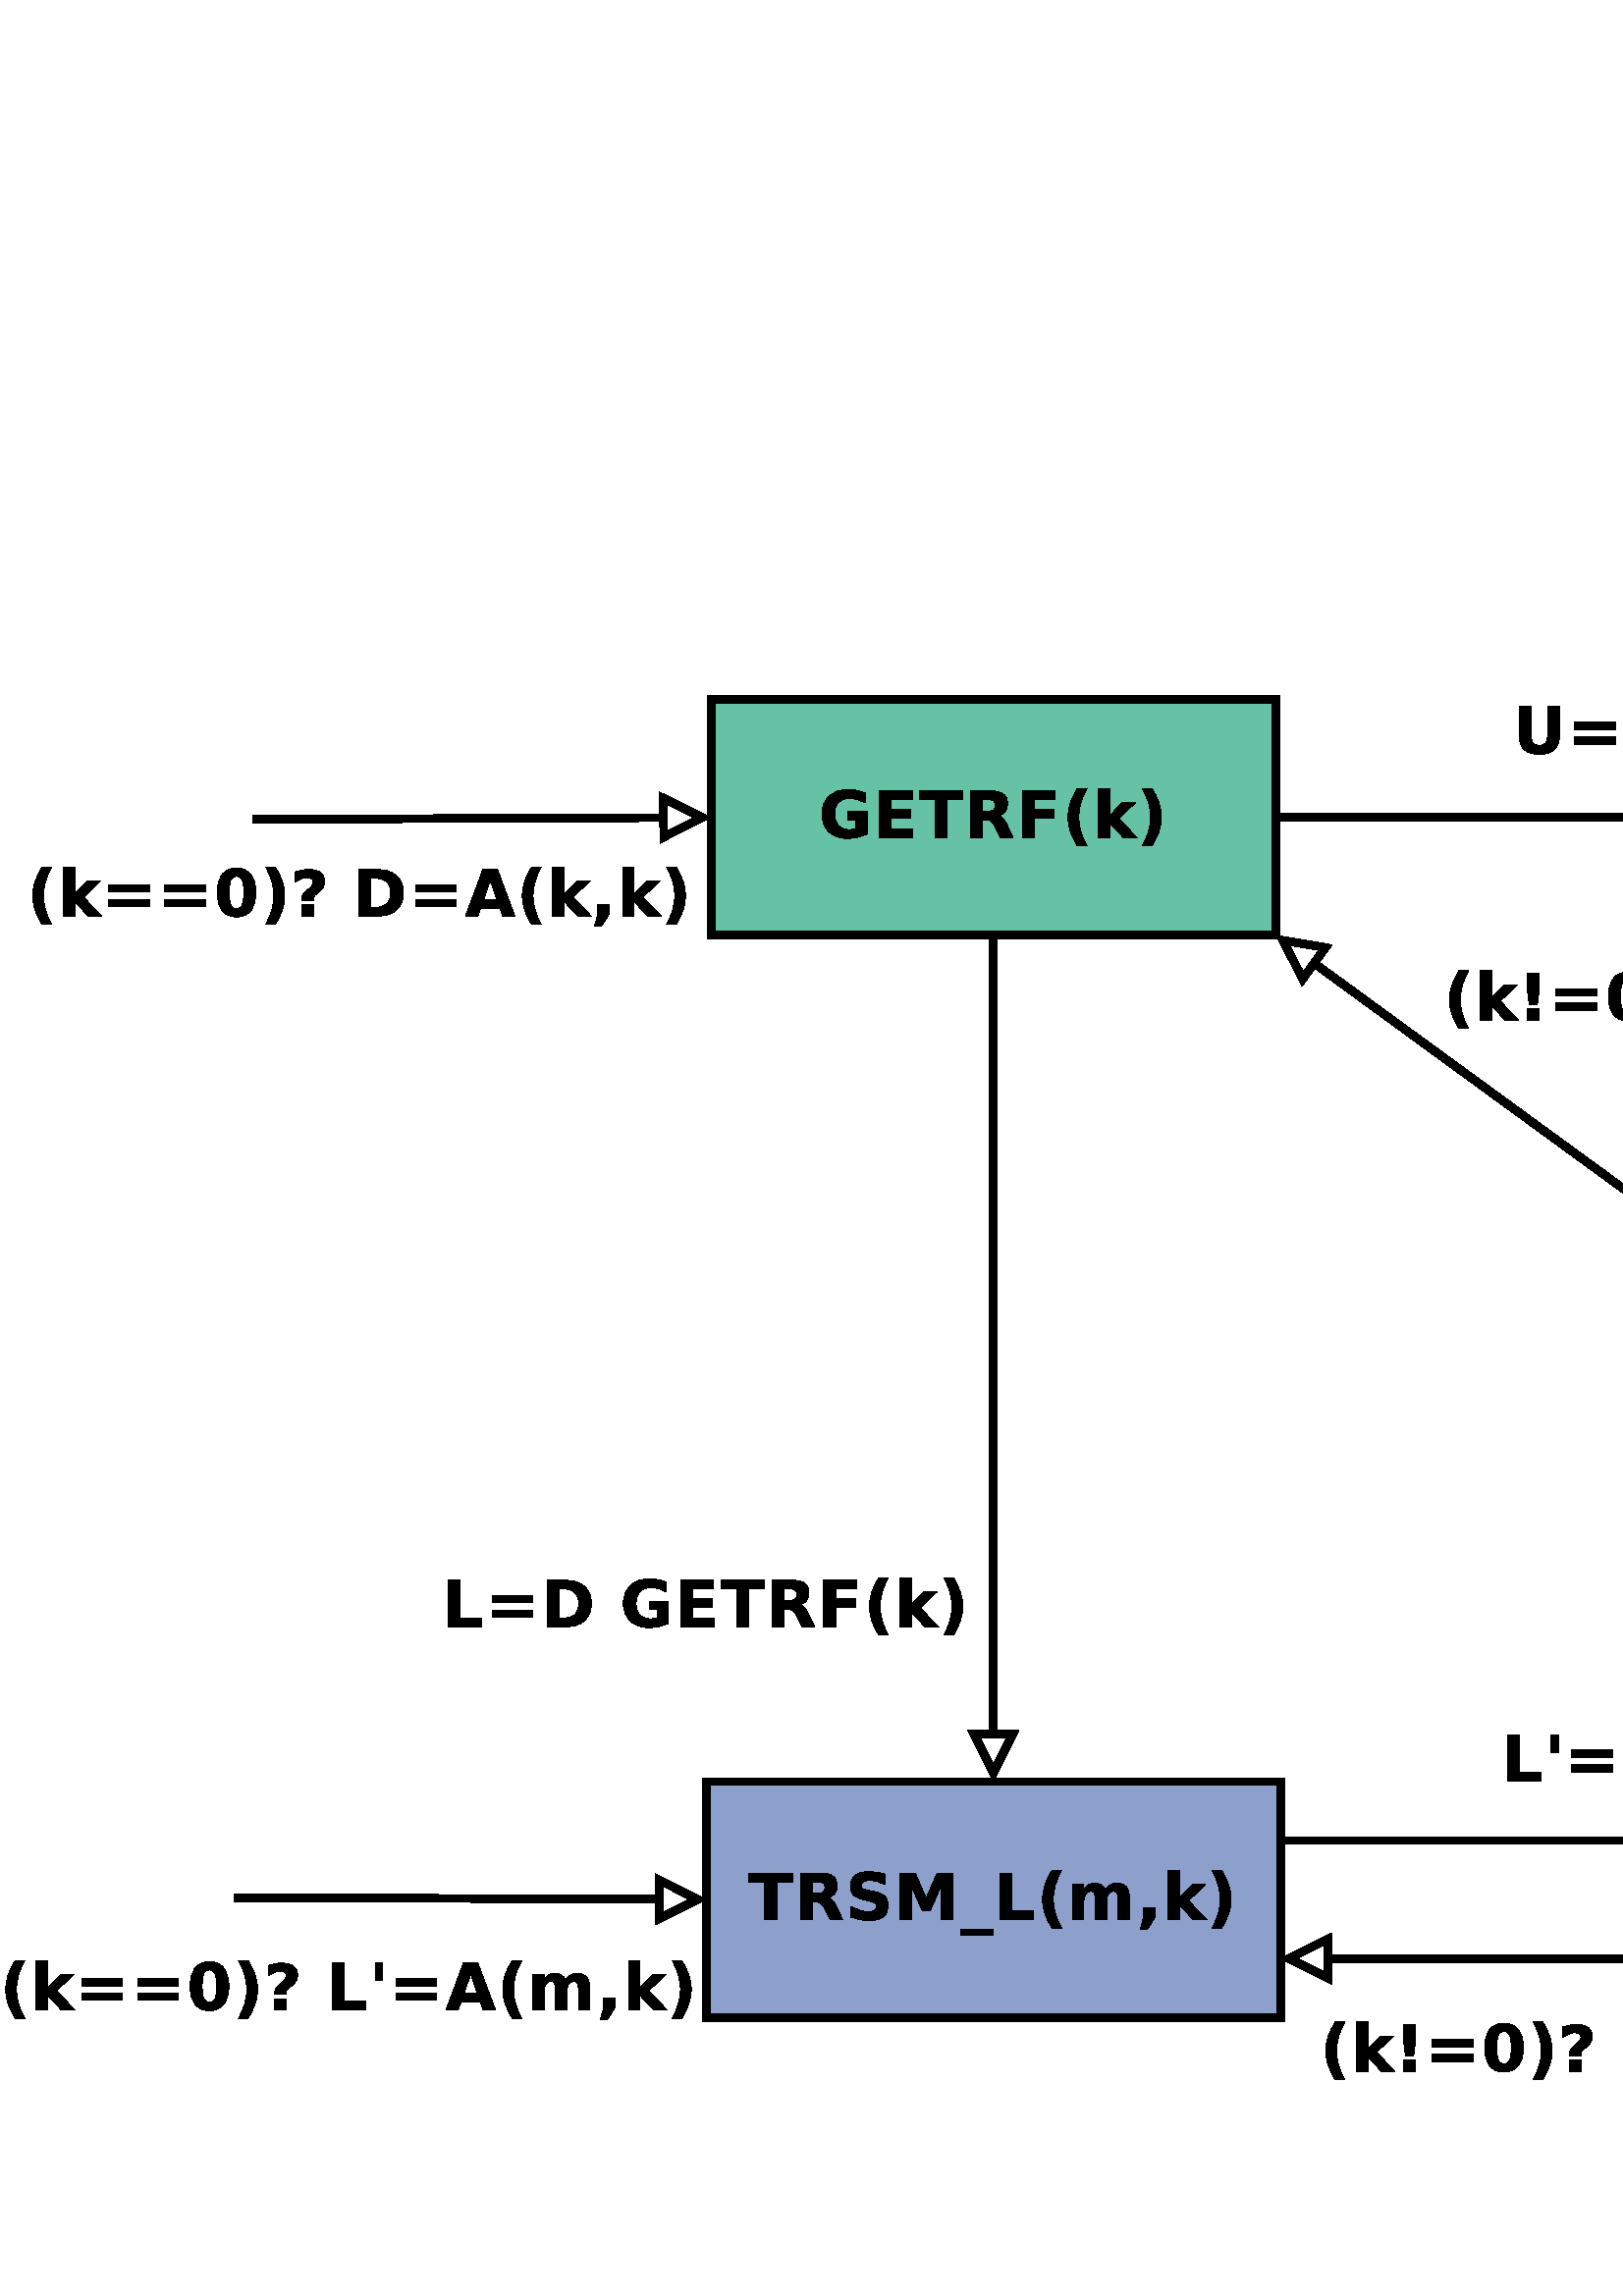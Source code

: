 %!PS-Adobe-2.0 EPSF-2.0
%%Orientation: Portrait
%%Magnification: 1.0
%%BoundingBox: 0 0 1445 589
%%BeginSetup
%%EndSetup
%%EndComments
%%BeginProlog
[ /.notdef /.notdef /.notdef /.notdef /.notdef /.notdef /.notdef /.notdef /.notdef /.notdef
/.notdef /.notdef /.notdef /.notdef /.notdef /.notdef /.notdef /.notdef /.notdef /.notdef
/.notdef /.notdef /.notdef /.notdef /.notdef /.notdef /.notdef /.notdef /.notdef /.notdef
/.notdef /.notdef /space /exclam /quotedbl /numbersign /dollar /percent /ampersand /quoteright
/parenleft /parenright /asterisk /plus /comma /hyphen /period /slash /zero /one
/two /three /four /five /six /seven /eight /nine /colon /semicolon
/less /equal /greater /question /at /A /B /C /D /E
/F /G /H /I /J /K /L /M /N /O
/P /Q /R /S /T /U /V /W /X /Y
/Z /bracketleft /backslash /bracketright /asciicircum /underscore /quoteleft /a /b /c
/d /e /f /g /h /i /j /k /l /m
/n /o /p /q /r /s /t /u /v /w
/x /y /z /braceleft /bar /braceright /asciitilde /.notdef /.notdef /.notdef
/.notdef /.notdef /.notdef /.notdef /.notdef /.notdef /.notdef /.notdef /.notdef /.notdef
/.notdef /.notdef /.notdef /.notdef /.notdef /.notdef /.notdef /.notdef /.notdef /.notdef
/.notdef /.notdef /.notdef /.notdef /.notdef /.notdef /.notdef /.notdef /.notdef /.notdef
/space /exclamdown /cent /sterling /currency /yen /brokenbar /section /dieresis /copyright
/ordfeminine /guillemotleft /logicalnot /hyphen /registered /macron /degree /plusminus /twosuperior /threesuperior
/acute /mu /paragraph /periodcentered /cedilla /onesuperior /ordmasculine /guillemotright /onequarter /onehalf
/threequarters /questiondown /Agrave /Aacute /Acircumflex /Atilde /Adieresis /Aring /AE /Ccedilla
/Egrave /Eacute /Ecircumflex /Edieresis /Igrave /Iacute /Icircumflex /Idieresis /Eth /Ntilde
/Ograve /Oacute /Ocircumflex /Otilde /Odieresis /multiply /Oslash /Ugrave /Uacute /Ucircumflex
/Udieresis /Yacute /Thorn /germandbls /agrave /aacute /acircumflex /atilde /adieresis /aring
/ae /ccedilla /egrave /eacute /ecircumflex /edieresis /igrave /iacute /icircumflex /idieresis
/eth /ntilde /ograve /oacute /ocircumflex /otilde /odieresis /divide /oslash /ugrave
/uacute /ucircumflex /udieresis /yacute /thorn /ydieresis] /isolatin1encoding exch def
/cp {closepath} bind def
/c {curveto} bind def
/f {fill} bind def
/a {arc} bind def
/ef {eofill} bind def
/ex {exch} bind def
/gr {grestore} bind def
/gs {gsave} bind def
/sa {save} bind def
/rs {restore} bind def
/l {lineto} bind def
/m {moveto} bind def
/rm {rmoveto} bind def
/n {newpath} bind def
/s {stroke} bind def
/sh {show} bind def
/slc {setlinecap} bind def
/slj {setlinejoin} bind def
/slw {setlinewidth} bind def
/srgb {setrgbcolor} bind def
/rot {rotate} bind def
/sc {scale} bind def
/sd {setdash} bind def
/ff {findfont} bind def
/sf {setfont} bind def
/scf {scalefont} bind def
/sw {stringwidth pop} bind def
/tr {translate} bind def

/ellipsedict 8 dict def
ellipsedict /mtrx matrix put
/ellipse
{ ellipsedict begin
   /endangle exch def
   /startangle exch def
   /yrad exch def
   /xrad exch def
   /y exch def
   /x exch def   /savematrix mtrx currentmatrix def
   x y tr xrad yrad sc
   0 0 1 startangle endangle arc
   savematrix setmatrix
   end
} def

/mergeprocs {
dup length
3 -1 roll
dup
length
dup
5 1 roll
3 -1 roll
add
array cvx
dup
3 -1 roll
0 exch
putinterval
dup
4 2 roll
putinterval
} bind def
/dpi_x 300 def
/dpi_y 300 def
/conicto {
    /to_y exch def
    /to_x exch def
    /conic_cntrl_y exch def
    /conic_cntrl_x exch def
    currentpoint
    /p0_y exch def
    /p0_x exch def
    /p1_x p0_x conic_cntrl_x p0_x sub 2 3 div mul add def
    /p1_y p0_y conic_cntrl_y p0_y sub 2 3 div mul add def
    /p2_x p1_x to_x p0_x sub 1 3 div mul add def
    /p2_y p1_y to_y p0_y sub 1 3 div mul add def
    p1_x p1_y p2_x p2_y to_x to_y curveto
} bind def
/start_ol { gsave 1.1 dpi_x div dup scale} bind def
/end_ol { closepath fill grestore } bind def
28.346 -28.346 scale
-5.275 -28.105 translate
%%EndProlog


0.4 0.761 0.647 srgb
n 14.471 7.45 m 14.471 10.5 l 21.779 10.5 l 21.779 7.45 l f
0.1 slw
[] 0 sd
[] 0 sd
0 slj
0.0 0.0 0.0 srgb
n 14.471 7.45 m 14.471 10.5 l 21.779 10.5 l 21.779 7.45 l cp s
gsave 15.866 9.239 translate 0.035 -0.035 scale
start_ol
4864 386 moveto
4406 161 3912 48 conicto
3419 -64 2894 -64 conicto
1707 -64 1013 599 conicto
320 1263 320 2398 conicto
320 3547 1023 4205 conicto
1727 4864 2951 4864 conicto
3423 4864 3855 4774 conicto
4288 4684 4672 4508 conicto
4672 3520 lineto
4278 3746 3889 3857 conicto
3500 3968 3109 3968 conicto
2385 3968 1992 3561 conicto
1600 3155 1600 2398 conicto
1600 1648 1981 1240 conicto
2362 832 3064 832 conicto
3255 832 3418 854 conicto
3582 877 3712 925 conicto
3712 1792 lineto
2944 1792 lineto
2944 2624 lineto
4864 2624 lineto
4864 386 lineto
end_ol grestore 
gsave 16.576 9.239 translate 0.035 -0.035 scale
start_ol
576 4736 moveto
3904 4736 lineto
3904 3840 lineto
1792 3840 lineto
1792 2880 lineto
3776 2880 lineto
3776 1984 lineto
1792 1984 lineto
1792 896 lineto
3968 896 lineto
3968 0 lineto
576 0 lineto
576 4736 lineto
end_ol grestore 
gsave 17.167 9.239 translate 0.035 -0.035 scale
start_ol
0 4736 moveto
4416 4736 lineto
4416 3840 lineto
2816 3840 lineto
2816 0 lineto
1600 0 lineto
1600 3840 lineto
0 3840 lineto
0 4736 lineto
end_ol grestore 
gsave 17.757 9.239 translate 0.035 -0.035 scale
start_ol
2326 2688 moveto
2725 2688 2898 2823 conicto
3072 2959 3072 3269 conicto
3072 3575 2898 3707 conicto
2725 3840 2326 3840 conicto
1792 3840 lineto
1792 2688 lineto
2326 2688 lineto
1792 1792 moveto
1792 0 lineto
576 0 lineto
576 4736 lineto
2462 4736 lineto
3407 4736 3847 4425 conicto
4288 4114 4288 3442 conicto
4288 2978 4062 2679 conicto
3837 2381 3382 2240 conicto
3631 2181 3828 1973 conicto
4026 1766 4228 1345 conicto
4864 0 lineto
3593 0 lineto
3016 1177 lineto
2835 1532 2648 1662 conicto
2462 1792 2152 1792 conicto
1792 1792 lineto
end_ol grestore 
gsave 18.424 9.239 translate 0.035 -0.035 scale
start_ol
576 4736 moveto
3904 4736 lineto
3904 3840 lineto
1792 3840 lineto
1792 2880 lineto
3776 2880 lineto
3776 1984 lineto
1792 1984 lineto
1792 0 lineto
576 0 lineto
576 4736 lineto
end_ol grestore 
gsave 19.016 9.239 translate 0.035 -0.035 scale
start_ol
2496 -832 moveto
1533 -832 lineto
1043 -43 809 667 conicto
576 1378 576 2077 conicto
576 2776 811 3493 conicto
1046 4210 1533 4992 conicto
2496 4992 lineto
2080 4235 1872 3512 conicto
1664 2789 1664 2083 conicto
1664 1378 1870 653 conicto
2077 -72 2496 -832 conicto
end_ol grestore 
gsave 19.41 9.239 translate 0.035 -0.035 scale
start_ol
576 4992 moveto
1728 4992 lineto
1728 2269 lineto
3034 3584 lineto
4352 3584 lineto
2619 1939 lineto
4480 0 lineto
3109 0 lineto
1728 1494 lineto
1728 0 lineto
576 0 lineto
576 4992 lineto
end_ol grestore 
gsave 19.985 9.239 translate 0.035 -0.035 scale
start_ol
512 -832 moveto
928 -72 1136 653 conicto
1344 1378 1344 2083 conicto
1344 2789 1136 3512 conicto
928 4235 512 4992 conicto
1475 4992 lineto
1962 4210 2197 3493 conicto
2432 2776 2432 2077 conicto
2432 1378 2198 667 conicto
1965 -43 1475 -832 conicto
512 -832 lineto
end_ol grestore 
0.553 0.627 0.796 srgb
n 14.412 21.45 m 14.412 24.5 l 21.837 24.5 l 21.837 21.45 l f
0.1 slw
[] 0 sd
[] 0 sd
0 slj
0.0 0.0 0.0 srgb
n 14.412 21.45 m 14.412 24.5 l 21.837 24.5 l 21.837 21.45 l cp s
gsave 14.963 23.239 translate 0.035 -0.035 scale
start_ol
0 4736 moveto
4416 4736 lineto
4416 3840 lineto
2816 3840 lineto
2816 0 lineto
1600 0 lineto
1600 3840 lineto
0 3840 lineto
0 4736 lineto
end_ol grestore 
gsave 15.552 23.239 translate 0.035 -0.035 scale
start_ol
2326 2688 moveto
2725 2688 2898 2823 conicto
3072 2959 3072 3269 conicto
3072 3575 2898 3707 conicto
2725 3840 2326 3840 conicto
1792 3840 lineto
1792 2688 lineto
2326 2688 lineto
1792 1792 moveto
1792 0 lineto
576 0 lineto
576 4736 lineto
2462 4736 lineto
3407 4736 3847 4425 conicto
4288 4114 4288 3442 conicto
4288 2978 4062 2679 conicto
3837 2381 3382 2240 conicto
3631 2181 3828 1973 conicto
4026 1766 4228 1345 conicto
4864 0 lineto
3593 0 lineto
3016 1177 lineto
2835 1532 2648 1662 conicto
2462 1792 2152 1792 conicto
1792 1792 lineto
end_ol grestore 
gsave 16.219 23.239 translate 0.035 -0.035 scale
start_ol
3904 4626 moveto
3904 3584 lineto
3506 3774 3127 3871 conicto
2748 3968 2411 3968 conicto
1964 3968 1750 3845 conicto
1536 3723 1536 3466 conicto
1536 3273 1685 3165 conicto
1835 3057 2227 2980 conicto
2777 2878 lineto
3562 2720 3893 2397 conicto
4224 2074 4224 1480 conicto
4224 698 3757 317 conicto
3290 -64 2331 -64 conicto
1879 -64 1423 23 conicto
968 110 512 280 conicto
512 1344 lineto
973 1090 1403 961 conicto
1834 832 2234 832 conicto
2640 832 2856 966 conicto
3072 1101 3072 1351 conicto
3072 1575 2919 1696 conicto
2767 1818 2311 1914 conicto
1811 2016 lineto
1103 2168 775 2500 conicto
448 2833 448 3397 conicto
448 4104 909 4484 conicto
1370 4864 2234 4864 conicto
2627 4864 3043 4804 conicto
3459 4745 3904 4626 conicto
end_ol grestore 
gsave 16.841 23.239 translate 0.035 -0.035 scale
start_ol
576 4736 moveto
2131 4736 lineto
3229 2192 lineto
4333 4736 lineto
5888 4736 lineto
5888 0 lineto
4736 0 lineto
4736 3459 lineto
3626 896 lineto
2838 896 lineto
1728 3459 lineto
1728 0 lineto
576 0 lineto
576 4736 lineto
end_ol grestore 
gsave 17.702 23.239 translate 0.035 -0.035 scale
start_ol
3264 -960 moveto
3264 -1536 lineto
0 -1536 lineto
0 -960 lineto
3264 -960 lineto
end_ol grestore 
gsave 18.135 23.239 translate 0.035 -0.035 scale
start_ol
576 4736 moveto
1792 4736 lineto
1792 896 lineto
3968 896 lineto
3968 0 lineto
576 0 lineto
576 4736 lineto
end_ol grestore 
gsave 18.686 23.239 translate 0.035 -0.035 scale
start_ol
2496 -832 moveto
1533 -832 lineto
1043 -43 809 667 conicto
576 1378 576 2077 conicto
576 2776 811 3493 conicto
1046 4210 1533 4992 conicto
2496 4992 lineto
2080 4235 1872 3512 conicto
1664 2789 1664 2083 conicto
1664 1378 1870 653 conicto
2077 -72 2496 -832 conicto
end_ol grestore 
gsave 19.081 23.239 translate 0.035 -0.035 scale
start_ol
3837 3019 moveto
4054 3357 4353 3534 conicto
4652 3712 5010 3712 conicto
5627 3712 5949 3335 conicto
6272 2959 6272 2240 conicto
6272 0 lineto
5120 0 lineto
5120 1918 lineto
5123 1961 5124 2007 conicto
5126 2053 5126 2138 conicto
5126 2529 5014 2704 conicto
4903 2880 4654 2880 conicto
4328 2880 4151 2604 conicto
3974 2328 3968 1806 conicto
3968 0 lineto
2816 0 lineto
2816 1918 lineto
2816 2529 2714 2704 conicto
2612 2880 2350 2880 conicto
2021 2880 1842 2602 conicto
1664 2325 1664 1809 conicto
1664 0 lineto
512 0 lineto
512 3584 lineto
1664 3584 lineto
1664 3072 lineto
1875 3390 2148 3551 conicto
2421 3712 2750 3712 conicto
3121 3712 3405 3530 conicto
3690 3348 3837 3019 conicto
end_ol grestore 
gsave 19.983 23.239 translate 0.035 -0.035 scale
start_ol
640 1216 moveto
1792 1216 lineto
1792 237 lineto
1024 -960 lineto
320 -960 lineto
640 237 lineto
640 1216 lineto
end_ol grestore 
gsave 20.312 23.239 translate 0.035 -0.035 scale
start_ol
576 4992 moveto
1728 4992 lineto
1728 2269 lineto
3034 3584 lineto
4352 3584 lineto
2619 1939 lineto
4480 0 lineto
3109 0 lineto
1728 1494 lineto
1728 0 lineto
576 0 lineto
576 4992 lineto
end_ol grestore 
gsave 20.887 23.239 translate 0.035 -0.035 scale
start_ol
512 -832 moveto
928 -72 1136 653 conicto
1344 1378 1344 2083 conicto
1344 2789 1136 3512 conicto
928 4235 512 4992 conicto
1475 4992 lineto
1962 4210 2197 3493 conicto
2432 2776 2432 2077 conicto
2432 1378 2198 667 conicto
1965 -43 1475 -832 conicto
512 -832 lineto
end_ol grestore 
0.988 0.553 0.384 srgb
n 36.98 7.45 m 36.98 10.5 l 44.27 10.5 l 44.27 7.45 l f
0.1 slw
[] 0 sd
[] 0 sd
0 slj
0.0 0.0 0.0 srgb
n 36.98 7.45 m 36.98 10.5 l 44.27 10.5 l 44.27 7.45 l cp s
gsave 37.53 9.239 translate 0.035 -0.035 scale
start_ol
0 4736 moveto
4416 4736 lineto
4416 3840 lineto
2816 3840 lineto
2816 0 lineto
1600 0 lineto
1600 3840 lineto
0 3840 lineto
0 4736 lineto
end_ol grestore 
gsave 38.119 9.239 translate 0.035 -0.035 scale
start_ol
2326 2688 moveto
2725 2688 2898 2823 conicto
3072 2959 3072 3269 conicto
3072 3575 2898 3707 conicto
2725 3840 2326 3840 conicto
1792 3840 lineto
1792 2688 lineto
2326 2688 lineto
1792 1792 moveto
1792 0 lineto
576 0 lineto
576 4736 lineto
2462 4736 lineto
3407 4736 3847 4425 conicto
4288 4114 4288 3442 conicto
4288 2978 4062 2679 conicto
3837 2381 3382 2240 conicto
3631 2181 3828 1973 conicto
4026 1766 4228 1345 conicto
4864 0 lineto
3593 0 lineto
3016 1177 lineto
2835 1532 2648 1662 conicto
2462 1792 2152 1792 conicto
1792 1792 lineto
end_ol grestore 
gsave 38.786 9.239 translate 0.035 -0.035 scale
start_ol
3904 4626 moveto
3904 3584 lineto
3506 3774 3127 3871 conicto
2748 3968 2411 3968 conicto
1964 3968 1750 3845 conicto
1536 3723 1536 3466 conicto
1536 3273 1685 3165 conicto
1835 3057 2227 2980 conicto
2777 2878 lineto
3562 2720 3893 2397 conicto
4224 2074 4224 1480 conicto
4224 698 3757 317 conicto
3290 -64 2331 -64 conicto
1879 -64 1423 23 conicto
968 110 512 280 conicto
512 1344 lineto
973 1090 1403 961 conicto
1834 832 2234 832 conicto
2640 832 2856 966 conicto
3072 1101 3072 1351 conicto
3072 1575 2919 1696 conicto
2767 1818 2311 1914 conicto
1811 2016 lineto
1103 2168 775 2500 conicto
448 2833 448 3397 conicto
448 4104 909 4484 conicto
1370 4864 2234 4864 conicto
2627 4864 3043 4804 conicto
3459 4745 3904 4626 conicto
end_ol grestore 
gsave 39.408 9.239 translate 0.035 -0.035 scale
start_ol
576 4736 moveto
2131 4736 lineto
3229 2192 lineto
4333 4736 lineto
5888 4736 lineto
5888 0 lineto
4736 0 lineto
4736 3459 lineto
3626 896 lineto
2838 896 lineto
1728 3459 lineto
1728 0 lineto
576 0 lineto
576 4736 lineto
end_ol grestore 
gsave 40.27 9.239 translate 0.035 -0.035 scale
start_ol
3264 -960 moveto
3264 -1536 lineto
0 -1536 lineto
0 -960 lineto
3264 -960 lineto
end_ol grestore 
gsave 40.702 9.239 translate 0.035 -0.035 scale
start_ol
576 4736 moveto
1792 4736 lineto
1792 1916 lineto
1792 1333 1986 1082 conicto
2181 832 2622 832 conicto
3067 832 3261 1082 conicto
3456 1333 3456 1916 conicto
3456 4736 lineto
4672 4736 lineto
4672 1916 lineto
4672 915 4166 425 conicto
3660 -64 2622 -64 conicto
1588 -64 1082 425 conicto
576 915 576 1916 conicto
576 4736 lineto
end_ol grestore 
gsave 41.404 9.239 translate 0.035 -0.035 scale
start_ol
2496 -832 moveto
1533 -832 lineto
1043 -43 809 667 conicto
576 1378 576 2077 conicto
576 2776 811 3493 conicto
1046 4210 1533 4992 conicto
2496 4992 lineto
2080 4235 1872 3512 conicto
1664 2789 1664 2083 conicto
1664 1378 1870 653 conicto
2077 -72 2496 -832 conicto
end_ol grestore 
gsave 41.798 9.239 translate 0.035 -0.035 scale
start_ol
576 4992 moveto
1728 4992 lineto
1728 2269 lineto
3034 3584 lineto
4352 3584 lineto
2619 1939 lineto
4480 0 lineto
3109 0 lineto
1728 1494 lineto
1728 0 lineto
576 0 lineto
576 4992 lineto
end_ol grestore 
gsave 42.373 9.239 translate 0.035 -0.035 scale
start_ol
640 1216 moveto
1792 1216 lineto
1792 237 lineto
1024 -960 lineto
320 -960 lineto
640 237 lineto
640 1216 lineto
end_ol grestore 
gsave 42.703 9.239 translate 0.035 -0.035 scale
start_ol
4160 2240 moveto
4160 0 lineto
3008 0 lineto
3008 364 lineto
3008 1714 lineto
3008 2190 2987 2371 conicto
2967 2552 2917 2637 conicto
2851 2752 2738 2816 conicto
2625 2880 2481 2880 conicto
2130 2880 1929 2596 conicto
1728 2312 1728 1809 conicto
1728 0 lineto
576 0 lineto
576 3584 lineto
1728 3584 lineto
1728 3072 lineto
1985 3400 2273 3556 conicto
2561 3712 2909 3712 conicto
3524 3712 3842 3335 conicto
4160 2959 4160 2240 conicto
end_ol grestore 
gsave 43.32 9.239 translate 0.035 -0.035 scale
start_ol
512 -832 moveto
928 -72 1136 653 conicto
1344 1378 1344 2083 conicto
1344 2789 1136 3512 conicto
928 4235 512 4992 conicto
1475 4992 lineto
1962 4210 2197 3493 conicto
2432 2776 2432 2077 conicto
2432 1378 2198 667 conicto
1965 -43 1475 -832 conicto
512 -832 lineto
end_ol grestore 
0.651 0.847 0.329 srgb
n 36.789 21.45 m 36.789 24.5 l 44.461 24.5 l 44.461 21.45 l f
0.1 slw
[] 0 sd
[] 0 sd
0 slj
0.0 0.0 0.0 srgb
n 36.789 21.45 m 36.789 24.5 l 44.461 24.5 l 44.461 21.45 l cp s
gsave 37.339 23.239 translate 0.035 -0.035 scale
start_ol
4864 386 moveto
4406 161 3912 48 conicto
3419 -64 2894 -64 conicto
1707 -64 1013 599 conicto
320 1263 320 2398 conicto
320 3547 1023 4205 conicto
1727 4864 2951 4864 conicto
3423 4864 3855 4774 conicto
4288 4684 4672 4508 conicto
4672 3520 lineto
4278 3746 3889 3857 conicto
3500 3968 3109 3968 conicto
2385 3968 1992 3561 conicto
1600 3155 1600 2398 conicto
1600 1648 1981 1240 conicto
2362 832 3064 832 conicto
3255 832 3418 854 conicto
3582 877 3712 925 conicto
3712 1792 lineto
2944 1792 lineto
2944 2624 lineto
4864 2624 lineto
4864 386 lineto
end_ol grestore 
gsave 38.048 23.239 translate 0.035 -0.035 scale
start_ol
576 4736 moveto
3904 4736 lineto
3904 3840 lineto
1792 3840 lineto
1792 2880 lineto
3776 2880 lineto
3776 1984 lineto
1792 1984 lineto
1792 896 lineto
3968 896 lineto
3968 0 lineto
576 0 lineto
576 4736 lineto
end_ol grestore 
gsave 38.64 23.239 translate 0.035 -0.035 scale
start_ol
576 4736 moveto
2131 4736 lineto
3229 2192 lineto
4333 4736 lineto
5888 4736 lineto
5888 0 lineto
4736 0 lineto
4736 3459 lineto
3626 896 lineto
2838 896 lineto
1728 3459 lineto
1728 0 lineto
576 0 lineto
576 4736 lineto
end_ol grestore 
gsave 39.502 23.239 translate 0.035 -0.035 scale
start_ol
576 4736 moveto
2131 4736 lineto
3229 2192 lineto
4333 4736 lineto
5888 4736 lineto
5888 0 lineto
4736 0 lineto
4736 3459 lineto
3626 896 lineto
2838 896 lineto
1728 3459 lineto
1728 0 lineto
576 0 lineto
576 4736 lineto
end_ol grestore 
gsave 40.363 23.239 translate 0.035 -0.035 scale
start_ol
2496 -832 moveto
1533 -832 lineto
1043 -43 809 667 conicto
576 1378 576 2077 conicto
576 2776 811 3493 conicto
1046 4210 1533 4992 conicto
2496 4992 lineto
2080 4235 1872 3512 conicto
1664 2789 1664 2083 conicto
1664 1378 1870 653 conicto
2077 -72 2496 -832 conicto
end_ol grestore 
gsave 40.758 23.239 translate 0.035 -0.035 scale
start_ol
576 4992 moveto
1728 4992 lineto
1728 2269 lineto
3034 3584 lineto
4352 3584 lineto
2619 1939 lineto
4480 0 lineto
3109 0 lineto
1728 1494 lineto
1728 0 lineto
576 0 lineto
576 4992 lineto
end_ol grestore 
gsave 41.332 23.239 translate 0.035 -0.035 scale
start_ol
640 1216 moveto
1792 1216 lineto
1792 237 lineto
1024 -960 lineto
320 -960 lineto
640 237 lineto
640 1216 lineto
end_ol grestore 
gsave 41.662 23.239 translate 0.035 -0.035 scale
start_ol
3837 3019 moveto
4054 3357 4353 3534 conicto
4652 3712 5010 3712 conicto
5627 3712 5949 3335 conicto
6272 2959 6272 2240 conicto
6272 0 lineto
5120 0 lineto
5120 1918 lineto
5123 1961 5124 2007 conicto
5126 2053 5126 2138 conicto
5126 2529 5014 2704 conicto
4903 2880 4654 2880 conicto
4328 2880 4151 2604 conicto
3974 2328 3968 1806 conicto
3968 0 lineto
2816 0 lineto
2816 1918 lineto
2816 2529 2714 2704 conicto
2612 2880 2350 2880 conicto
2021 2880 1842 2602 conicto
1664 2325 1664 1809 conicto
1664 0 lineto
512 0 lineto
512 3584 lineto
1664 3584 lineto
1664 3072 lineto
1875 3390 2148 3551 conicto
2421 3712 2750 3712 conicto
3121 3712 3405 3530 conicto
3690 3348 3837 3019 conicto
end_ol grestore 
gsave 42.564 23.239 translate 0.035 -0.035 scale
start_ol
640 1216 moveto
1792 1216 lineto
1792 237 lineto
1024 -960 lineto
320 -960 lineto
640 237 lineto
640 1216 lineto
end_ol grestore 
gsave 42.893 23.239 translate 0.035 -0.035 scale
start_ol
4160 2240 moveto
4160 0 lineto
3008 0 lineto
3008 364 lineto
3008 1714 lineto
3008 2190 2987 2371 conicto
2967 2552 2917 2637 conicto
2851 2752 2738 2816 conicto
2625 2880 2481 2880 conicto
2130 2880 1929 2596 conicto
1728 2312 1728 1809 conicto
1728 0 lineto
576 0 lineto
576 3584 lineto
1728 3584 lineto
1728 3072 lineto
1985 3400 2273 3556 conicto
2561 3712 2909 3712 conicto
3524 3712 3842 3335 conicto
4160 2959 4160 2240 conicto
end_ol grestore 
gsave 43.51 23.239 translate 0.035 -0.035 scale
start_ol
512 -832 moveto
928 -72 1136 653 conicto
1344 1378 1344 2083 conicto
1344 2789 1136 3512 conicto
928 4235 512 4992 conicto
1475 4992 lineto
1962 4210 2197 3493 conicto
2432 2776 2432 2077 conicto
2432 1378 2198 667 conicto
1965 -43 1475 -832 conicto
512 -832 lineto
end_ol grestore 
0.1 slw
[] 0 sd
[] 0 sd
0 slc
n 21.837 22.212 m 36.177 22.212 l s
0.1 slw
[] 0 sd
0 slj
n 36.177 22.462 m 36.677 22.212 l 36.177 21.962 l cp s
0.1 slw
[] 0 sd
[] 0 sd
0 slc
n 36.789 23.738 m 22.449 23.738 l s
0.1 slw
[] 0 sd
0 slj
n 22.449 23.488 m 21.949 23.738 l 22.449 23.988 l cp s
0.1 slw
[] 0 sd
[] 0 sd
0 slc
n 38.803 10.5 m 38.712 20.838 l s
0.1 slw
[] 0 sd
0 slj
n 38.462 20.836 m 38.708 21.338 l 38.962 20.84 l cp s
0.1 slw
[] 0 sd
[] 0 sd
0 slc
n 42.543 21.45 m 42.453 11.112 l s
0.1 slw
[] 0 sd
0 slj
n 42.703 11.11 m 42.448 10.612 l 42.203 11.114 l cp s
0.1 slw
[] 0 sd
[] 0 sd
0 slc
n 21.779 8.975 m 36.368 8.975 l s
0.1 slw
[] 0 sd
0 slj
n 36.368 9.225 m 36.868 8.975 l 36.368 8.725 l cp s
0.1 slw
[] 0 sd
[] 0 sd
0 slc
n 18.125 10.5 m 18.125 20.838 l s
0.1 slw
[] 0 sd
0 slj
n 17.875 20.838 m 18.125 21.338 l 18.375 20.838 l cp s
0.1 slw
[] 0 sd
[] 0 sd
0 slj
0 slc
n 38.707 24.5 m 38.707 27.0 l 42.543 27.0 l 42.543 25.112 l s
0.1 slw
[] 0 sd
0 slj
n 42.793 25.112 m 42.543 24.612 l 42.293 25.112 l cp s
gsave 32.6 27.9 translate 0.035 -0.035 scale
start_ol
2496 -832 moveto
1533 -832 lineto
1043 -43 809 667 conicto
576 1378 576 2077 conicto
576 2776 811 3493 conicto
1046 4210 1533 4992 conicto
2496 4992 lineto
2080 4235 1872 3512 conicto
1664 2789 1664 2083 conicto
1664 1378 1870 653 conicto
2077 -72 2496 -832 conicto
end_ol grestore 
gsave 32.995 27.9 translate 0.035 -0.035 scale
start_ol
576 4992 moveto
1728 4992 lineto
1728 2269 lineto
3034 3584 lineto
4352 3584 lineto
2619 1939 lineto
4480 0 lineto
3109 0 lineto
1728 1494 lineto
1728 0 lineto
576 0 lineto
576 4992 lineto
end_ol grestore 
gsave 33.569 27.9 translate 0.035 -0.035 scale
start_ol
896 4736 moveto
2048 4736 lineto
2048 2923 lineto
1885 1600 lineto
1059 1600 lineto
896 2923 lineto
896 4736 lineto
896 1152 moveto
2048 1152 lineto
2048 0 lineto
896 0 lineto
896 1152 lineto
end_ol grestore 
gsave 33.964 27.9 translate 0.035 -0.035 scale
start_ol
704 3200 moveto
4800 3200 lineto
4800 2432 lineto
704 2432 lineto
704 3200 lineto
704 1728 moveto
4800 1728 lineto
4800 960 lineto
704 960 lineto
704 1728 lineto
end_ol grestore 
gsave 34.688 27.9 translate 0.035 -0.035 scale
start_ol
3008 2410 moveto
3008 3302 2839 3667 conicto
2671 4032 2274 4032 conicto
1876 4032 1706 3667 conicto
1536 3302 1536 2410 conicto
1536 1508 1706 1138 conicto
1876 768 2274 768 conicto
2668 768 2838 1138 conicto
3008 1508 3008 2410 conicto
4224 2398 moveto
4224 1218 3715 577 conicto
3207 -64 2274 -64 conicto
1336 -64 828 577 conicto
320 1218 320 2398 conicto
320 3582 828 4223 conicto
1336 4864 2274 4864 conicto
3207 4864 3715 4223 conicto
4224 3582 4224 2398 conicto
end_ol grestore 
gsave 35.29 27.9 translate 0.035 -0.035 scale
start_ol
512 -832 moveto
928 -72 1136 653 conicto
1344 1378 1344 2083 conicto
1344 2789 1136 3512 conicto
928 4235 512 4992 conicto
1475 4992 lineto
1962 4210 2197 3493 conicto
2432 2776 2432 2077 conicto
2432 1378 2198 667 conicto
1965 -43 1475 -832 conicto
512 -832 lineto
end_ol grestore 
gsave 35.685 27.9 translate 0.035 -0.035 scale
start_ol
2240 1600 moveto
1088 1600 lineto
1088 1747 lineto
1088 1992 1198 2182 conicto
1308 2373 1661 2666 conicto
1874 2839 lineto
2064 3002 2152 3146 conicto
2240 3291 2240 3436 conicto
2240 3656 2084 3780 conicto
1929 3904 1650 3904 conicto
1388 3904 1083 3791 conicto
779 3678 448 3456 conicto
448 4480 lineto
838 4611 1160 4673 conicto
1482 4736 1781 4736 conicto
2567 4736 2979 4425 conicto
3392 4115 3392 3518 conicto
3392 3212 3262 2970 conicto
3132 2728 2819 2450 conicto
2606 2280 lineto
2380 2094 2310 1982 conicto
2240 1870 2240 1735 conicto
2240 1600 lineto
1088 1152 moveto
2240 1152 lineto
2240 0 lineto
1088 0 lineto
1088 1152 lineto
end_ol grestore 
gsave 36.187 27.9 translate 0.035 -0.035 scale
start_ol
end_ol grestore 
gsave 36.489 27.9 translate 0.035 -0.035 scale
start_ol
3522 832 moveto
1601 832 lineto
1298 0 lineto
64 0 lineto
1828 4736 lineto
3292 4736 lineto
5056 0 lineto
3822 0 lineto
3522 832 lineto
1908 1728 moveto
3212 1728 lineto
2562 3621 lineto
1908 1728 lineto
end_ol grestore 
gsave 37.158 27.9 translate 0.035 -0.035 scale
start_ol
1408 4736 moveto
1408 2944 lineto
640 2944 lineto
640 4736 lineto
1408 4736 lineto
end_ol grestore 
gsave 37.423 27.9 translate 0.035 -0.035 scale
start_ol
704 3200 moveto
4800 3200 lineto
4800 2432 lineto
704 2432 lineto
704 3200 lineto
704 1728 moveto
4800 1728 lineto
4800 960 lineto
704 960 lineto
704 1728 lineto
end_ol grestore 
gsave 38.147 27.9 translate 0.035 -0.035 scale
start_ol
3522 832 moveto
1601 832 lineto
1298 0 lineto
64 0 lineto
1828 4736 lineto
3292 4736 lineto
5056 0 lineto
3822 0 lineto
3522 832 lineto
1908 1728 moveto
3212 1728 lineto
2562 3621 lineto
1908 1728 lineto
end_ol grestore 
gsave 38.817 27.9 translate 0.035 -0.035 scale
start_ol
1408 4736 moveto
1408 2944 lineto
640 2944 lineto
640 4736 lineto
1408 4736 lineto
end_ol grestore 
gsave 39.081 27.9 translate 0.035 -0.035 scale
start_ol
end_ol grestore 
gsave 39.384 27.9 translate 0.035 -0.035 scale
start_ol
4864 386 moveto
4406 161 3912 48 conicto
3419 -64 2894 -64 conicto
1707 -64 1013 599 conicto
320 1263 320 2398 conicto
320 3547 1023 4205 conicto
1727 4864 2951 4864 conicto
3423 4864 3855 4774 conicto
4288 4684 4672 4508 conicto
4672 3520 lineto
4278 3746 3889 3857 conicto
3500 3968 3109 3968 conicto
2385 3968 1992 3561 conicto
1600 3155 1600 2398 conicto
1600 1648 1981 1240 conicto
2362 832 3064 832 conicto
3255 832 3418 854 conicto
3582 877 3712 925 conicto
3712 1792 lineto
2944 1792 lineto
2944 2624 lineto
4864 2624 lineto
4864 386 lineto
end_ol grestore 
gsave 40.093 27.9 translate 0.035 -0.035 scale
start_ol
576 4736 moveto
3904 4736 lineto
3904 3840 lineto
1792 3840 lineto
1792 2880 lineto
3776 2880 lineto
3776 1984 lineto
1792 1984 lineto
1792 896 lineto
3968 896 lineto
3968 0 lineto
576 0 lineto
576 4736 lineto
end_ol grestore 
gsave 40.685 27.9 translate 0.035 -0.035 scale
start_ol
576 4736 moveto
2131 4736 lineto
3229 2192 lineto
4333 4736 lineto
5888 4736 lineto
5888 0 lineto
4736 0 lineto
4736 3459 lineto
3626 896 lineto
2838 896 lineto
1728 3459 lineto
1728 0 lineto
576 0 lineto
576 4736 lineto
end_ol grestore 
gsave 41.547 27.9 translate 0.035 -0.035 scale
start_ol
576 4736 moveto
2131 4736 lineto
3229 2192 lineto
4333 4736 lineto
5888 4736 lineto
5888 0 lineto
4736 0 lineto
4736 3459 lineto
3626 896 lineto
2838 896 lineto
1728 3459 lineto
1728 0 lineto
576 0 lineto
576 4736 lineto
end_ol grestore 
gsave 42.408 27.9 translate 0.035 -0.035 scale
start_ol
2496 -832 moveto
1533 -832 lineto
1043 -43 809 667 conicto
576 1378 576 2077 conicto
576 2776 811 3493 conicto
1046 4210 1533 4992 conicto
2496 4992 lineto
2080 4235 1872 3512 conicto
1664 2789 1664 2083 conicto
1664 1378 1870 653 conicto
2077 -72 2496 -832 conicto
end_ol grestore 
gsave 42.803 27.9 translate 0.035 -0.035 scale
start_ol
576 4992 moveto
1728 4992 lineto
1728 2269 lineto
3034 3584 lineto
4352 3584 lineto
2619 1939 lineto
4480 0 lineto
3109 0 lineto
1728 1494 lineto
1728 0 lineto
576 0 lineto
576 4992 lineto
end_ol grestore 
gsave 43.377 27.9 translate 0.035 -0.035 scale
start_ol
384 2368 moveto
2368 2368 lineto
2368 1408 lineto
384 1408 lineto
384 2368 lineto
end_ol grestore 
gsave 43.737 27.9 translate 0.035 -0.035 scale
start_ol
768 896 moveto
1856 896 lineto
1856 3840 lineto
768 3584 lineto
768 4480 lineto
1856 4736 lineto
3008 4736 lineto
3008 896 lineto
4096 896 lineto
4096 0 lineto
768 0 lineto
768 896 lineto
end_ol grestore 
gsave 44.339 27.9 translate 0.035 -0.035 scale
start_ol
640 1216 moveto
1792 1216 lineto
1792 237 lineto
1024 -960 lineto
320 -960 lineto
640 237 lineto
640 1216 lineto
end_ol grestore 
gsave 44.669 27.9 translate 0.035 -0.035 scale
start_ol
3837 3019 moveto
4054 3357 4353 3534 conicto
4652 3712 5010 3712 conicto
5627 3712 5949 3335 conicto
6272 2959 6272 2240 conicto
6272 0 lineto
5120 0 lineto
5120 1918 lineto
5123 1961 5124 2007 conicto
5126 2053 5126 2138 conicto
5126 2529 5014 2704 conicto
4903 2880 4654 2880 conicto
4328 2880 4151 2604 conicto
3974 2328 3968 1806 conicto
3968 0 lineto
2816 0 lineto
2816 1918 lineto
2816 2529 2714 2704 conicto
2612 2880 2350 2880 conicto
2021 2880 1842 2602 conicto
1664 2325 1664 1809 conicto
1664 0 lineto
512 0 lineto
512 3584 lineto
1664 3584 lineto
1664 3072 lineto
1875 3390 2148 3551 conicto
2421 3712 2750 3712 conicto
3121 3712 3405 3530 conicto
3690 3348 3837 3019 conicto
end_ol grestore 
gsave 45.57 27.9 translate 0.035 -0.035 scale
start_ol
640 1216 moveto
1792 1216 lineto
1792 237 lineto
1024 -960 lineto
320 -960 lineto
640 237 lineto
640 1216 lineto
end_ol grestore 
gsave 45.9 27.9 translate 0.035 -0.035 scale
start_ol
4160 2240 moveto
4160 0 lineto
3008 0 lineto
3008 364 lineto
3008 1714 lineto
3008 2190 2987 2371 conicto
2967 2552 2917 2637 conicto
2851 2752 2738 2816 conicto
2625 2880 2481 2880 conicto
2130 2880 1929 2596 conicto
1728 2312 1728 1809 conicto
1728 0 lineto
576 0 lineto
576 3584 lineto
1728 3584 lineto
1728 3072 lineto
1985 3400 2273 3556 conicto
2561 3712 2909 3712 conicto
3524 3712 3842 3335 conicto
4160 2959 4160 2240 conicto
end_ol grestore 
gsave 46.517 27.9 translate 0.035 -0.035 scale
start_ol
512 -832 moveto
928 -72 1136 653 conicto
1344 1378 1344 2083 conicto
1344 2789 1136 3512 conicto
928 4235 512 4992 conicto
1475 4992 lineto
1962 4210 2197 3493 conicto
2432 2776 2432 2077 conicto
2432 1378 2198 667 conicto
1965 -43 1475 -832 conicto
512 -832 lineto
end_ol grestore 
gsave 23.95 11.6 translate 0.035 -0.035 scale
start_ol
2496 -832 moveto
1533 -832 lineto
1043 -43 809 667 conicto
576 1378 576 2077 conicto
576 2776 811 3493 conicto
1046 4210 1533 4992 conicto
2496 4992 lineto
2080 4235 1872 3512 conicto
1664 2789 1664 2083 conicto
1664 1378 1870 653 conicto
2077 -72 2496 -832 conicto
end_ol grestore 
gsave 24.345 11.6 translate 0.035 -0.035 scale
start_ol
576 4992 moveto
1728 4992 lineto
1728 2269 lineto
3034 3584 lineto
4352 3584 lineto
2619 1939 lineto
4480 0 lineto
3109 0 lineto
1728 1494 lineto
1728 0 lineto
576 0 lineto
576 4992 lineto
end_ol grestore 
gsave 24.919 11.6 translate 0.035 -0.035 scale
start_ol
896 4736 moveto
2048 4736 lineto
2048 2923 lineto
1885 1600 lineto
1059 1600 lineto
896 2923 lineto
896 4736 lineto
896 1152 moveto
2048 1152 lineto
2048 0 lineto
896 0 lineto
896 1152 lineto
end_ol grestore 
gsave 25.314 11.6 translate 0.035 -0.035 scale
start_ol
704 3200 moveto
4800 3200 lineto
4800 2432 lineto
704 2432 lineto
704 3200 lineto
704 1728 moveto
4800 1728 lineto
4800 960 lineto
704 960 lineto
704 1728 lineto
end_ol grestore 
gsave 26.038 11.6 translate 0.035 -0.035 scale
start_ol
3008 2410 moveto
3008 3302 2839 3667 conicto
2671 4032 2274 4032 conicto
1876 4032 1706 3667 conicto
1536 3302 1536 2410 conicto
1536 1508 1706 1138 conicto
1876 768 2274 768 conicto
2668 768 2838 1138 conicto
3008 1508 3008 2410 conicto
4224 2398 moveto
4224 1218 3715 577 conicto
3207 -64 2274 -64 conicto
1336 -64 828 577 conicto
320 1218 320 2398 conicto
320 3582 828 4223 conicto
1336 4864 2274 4864 conicto
3207 4864 3715 4223 conicto
4224 3582 4224 2398 conicto
end_ol grestore 
gsave 26.64 11.6 translate 0.035 -0.035 scale
start_ol
512 -832 moveto
928 -72 1136 653 conicto
1344 1378 1344 2083 conicto
1344 2789 1136 3512 conicto
928 4235 512 4992 conicto
1475 4992 lineto
1962 4210 2197 3493 conicto
2432 2776 2432 2077 conicto
2432 1378 2198 667 conicto
1965 -43 1475 -832 conicto
512 -832 lineto
end_ol grestore 
gsave 27.035 11.6 translate 0.035 -0.035 scale
start_ol
2240 1600 moveto
1088 1600 lineto
1088 1747 lineto
1088 1992 1198 2182 conicto
1308 2373 1661 2666 conicto
1874 2839 lineto
2064 3002 2152 3146 conicto
2240 3291 2240 3436 conicto
2240 3656 2084 3780 conicto
1929 3904 1650 3904 conicto
1388 3904 1083 3791 conicto
779 3678 448 3456 conicto
448 4480 lineto
838 4611 1160 4673 conicto
1482 4736 1781 4736 conicto
2567 4736 2979 4425 conicto
3392 4115 3392 3518 conicto
3392 3212 3262 2970 conicto
3132 2728 2819 2450 conicto
2606 2280 lineto
2380 2094 2310 1982 conicto
2240 1870 2240 1735 conicto
2240 1600 lineto
1088 1152 moveto
2240 1152 lineto
2240 0 lineto
1088 0 lineto
1088 1152 lineto
end_ol grestore 
gsave 27.537 11.6 translate 0.035 -0.035 scale
start_ol
end_ol grestore 
gsave 27.839 11.6 translate 0.035 -0.035 scale
start_ol
1792 3840 moveto
1792 896 lineto
2231 896 lineto
2983 896 3379 1274 conicto
3776 1652 3776 2373 conicto
3776 3090 3381 3465 conicto
2986 3840 2231 3840 conicto
1792 3840 lineto
576 4736 moveto
1859 4736 lineto
2947 4736 3480 4582 conicto
4013 4428 4394 4060 conicto
4730 3740 4893 3321 conicto
5056 2903 5056 2373 conicto
5056 1837 4893 1416 conicto
4730 996 4394 676 conicto
4010 308 3472 154 conicto
2934 0 1859 0 conicto
576 0 lineto
576 4736 lineto
end_ol grestore 
gsave 28.558 11.6 translate 0.035 -0.035 scale
start_ol
704 3200 moveto
4800 3200 lineto
4800 2432 lineto
704 2432 lineto
704 3200 lineto
704 1728 moveto
4800 1728 lineto
4800 960 lineto
704 960 lineto
704 1728 lineto
end_ol grestore 
gsave 29.282 11.6 translate 0.035 -0.035 scale
start_ol
3522 832 moveto
1601 832 lineto
1298 0 lineto
64 0 lineto
1828 4736 lineto
3292 4736 lineto
5056 0 lineto
3822 0 lineto
3522 832 lineto
1908 1728 moveto
3212 1728 lineto
2562 3621 lineto
1908 1728 lineto
end_ol grestore 
gsave 29.952 11.6 translate 0.035 -0.035 scale
start_ol
1408 4736 moveto
1408 2944 lineto
640 2944 lineto
640 4736 lineto
1408 4736 lineto
end_ol grestore 
gsave 30.217 11.6 translate 0.035 -0.035 scale
start_ol
end_ol grestore 
gsave 30.519 11.6 translate 0.035 -0.035 scale
start_ol
4864 386 moveto
4406 161 3912 48 conicto
3419 -64 2894 -64 conicto
1707 -64 1013 599 conicto
320 1263 320 2398 conicto
320 3547 1023 4205 conicto
1727 4864 2951 4864 conicto
3423 4864 3855 4774 conicto
4288 4684 4672 4508 conicto
4672 3520 lineto
4278 3746 3889 3857 conicto
3500 3968 3109 3968 conicto
2385 3968 1992 3561 conicto
1600 3155 1600 2398 conicto
1600 1648 1981 1240 conicto
2362 832 3064 832 conicto
3255 832 3418 854 conicto
3582 877 3712 925 conicto
3712 1792 lineto
2944 1792 lineto
2944 2624 lineto
4864 2624 lineto
4864 386 lineto
end_ol grestore 
gsave 31.228 11.6 translate 0.035 -0.035 scale
start_ol
576 4736 moveto
3904 4736 lineto
3904 3840 lineto
1792 3840 lineto
1792 2880 lineto
3776 2880 lineto
3776 1984 lineto
1792 1984 lineto
1792 896 lineto
3968 896 lineto
3968 0 lineto
576 0 lineto
576 4736 lineto
end_ol grestore 
gsave 31.82 11.6 translate 0.035 -0.035 scale
start_ol
576 4736 moveto
2131 4736 lineto
3229 2192 lineto
4333 4736 lineto
5888 4736 lineto
5888 0 lineto
4736 0 lineto
4736 3459 lineto
3626 896 lineto
2838 896 lineto
1728 3459 lineto
1728 0 lineto
576 0 lineto
576 4736 lineto
end_ol grestore 
gsave 32.682 11.6 translate 0.035 -0.035 scale
start_ol
576 4736 moveto
2131 4736 lineto
3229 2192 lineto
4333 4736 lineto
5888 4736 lineto
5888 0 lineto
4736 0 lineto
4736 3459 lineto
3626 896 lineto
2838 896 lineto
1728 3459 lineto
1728 0 lineto
576 0 lineto
576 4736 lineto
end_ol grestore 
gsave 33.543 11.6 translate 0.035 -0.035 scale
start_ol
2496 -832 moveto
1533 -832 lineto
1043 -43 809 667 conicto
576 1378 576 2077 conicto
576 2776 811 3493 conicto
1046 4210 1533 4992 conicto
2496 4992 lineto
2080 4235 1872 3512 conicto
1664 2789 1664 2083 conicto
1664 1378 1870 653 conicto
2077 -72 2496 -832 conicto
end_ol grestore 
gsave 33.938 11.6 translate 0.035 -0.035 scale
start_ol
576 4992 moveto
1728 4992 lineto
1728 2269 lineto
3034 3584 lineto
4352 3584 lineto
2619 1939 lineto
4480 0 lineto
3109 0 lineto
1728 1494 lineto
1728 0 lineto
576 0 lineto
576 4992 lineto
end_ol grestore 
gsave 34.513 11.6 translate 0.035 -0.035 scale
start_ol
384 2368 moveto
2368 2368 lineto
2368 1408 lineto
384 1408 lineto
384 2368 lineto
end_ol grestore 
gsave 34.872 11.6 translate 0.035 -0.035 scale
start_ol
768 896 moveto
1856 896 lineto
1856 3840 lineto
768 3584 lineto
768 4480 lineto
1856 4736 lineto
3008 4736 lineto
3008 896 lineto
4096 896 lineto
4096 0 lineto
768 0 lineto
768 896 lineto
end_ol grestore 
gsave 35.474 11.6 translate 0.035 -0.035 scale
start_ol
640 1216 moveto
1792 1216 lineto
1792 237 lineto
1024 -960 lineto
320 -960 lineto
640 237 lineto
640 1216 lineto
end_ol grestore 
gsave 35.804 11.6 translate 0.035 -0.035 scale
start_ol
576 4992 moveto
1728 4992 lineto
1728 2269 lineto
3034 3584 lineto
4352 3584 lineto
2619 1939 lineto
4480 0 lineto
3109 0 lineto
1728 1494 lineto
1728 0 lineto
576 0 lineto
576 4992 lineto
end_ol grestore 
gsave 36.378 11.6 translate 0.035 -0.035 scale
start_ol
640 1216 moveto
1792 1216 lineto
1792 237 lineto
1024 -960 lineto
320 -960 lineto
640 237 lineto
640 1216 lineto
end_ol grestore 
gsave 36.708 11.6 translate 0.035 -0.035 scale
start_ol
576 4992 moveto
1728 4992 lineto
1728 2269 lineto
3034 3584 lineto
4352 3584 lineto
2619 1939 lineto
4480 0 lineto
3109 0 lineto
1728 1494 lineto
1728 0 lineto
576 0 lineto
576 4992 lineto
end_ol grestore 
gsave 37.282 11.6 translate 0.035 -0.035 scale
start_ol
512 -832 moveto
928 -72 1136 653 conicto
1344 1378 1344 2083 conicto
1344 2789 1136 3512 conicto
928 4235 512 4992 conicto
1475 4992 lineto
1962 4210 2197 3493 conicto
2432 2776 2432 2077 conicto
2432 1378 2198 667 conicto
1965 -43 1475 -832 conicto
512 -832 lineto
end_ol grestore 
gsave 22.35 25.2 translate 0.035 -0.035 scale
start_ol
2496 -832 moveto
1533 -832 lineto
1043 -43 809 667 conicto
576 1378 576 2077 conicto
576 2776 811 3493 conicto
1046 4210 1533 4992 conicto
2496 4992 lineto
2080 4235 1872 3512 conicto
1664 2789 1664 2083 conicto
1664 1378 1870 653 conicto
2077 -72 2496 -832 conicto
end_ol grestore 
gsave 22.745 25.2 translate 0.035 -0.035 scale
start_ol
576 4992 moveto
1728 4992 lineto
1728 2269 lineto
3034 3584 lineto
4352 3584 lineto
2619 1939 lineto
4480 0 lineto
3109 0 lineto
1728 1494 lineto
1728 0 lineto
576 0 lineto
576 4992 lineto
end_ol grestore 
gsave 23.319 25.2 translate 0.035 -0.035 scale
start_ol
896 4736 moveto
2048 4736 lineto
2048 2923 lineto
1885 1600 lineto
1059 1600 lineto
896 2923 lineto
896 4736 lineto
896 1152 moveto
2048 1152 lineto
2048 0 lineto
896 0 lineto
896 1152 lineto
end_ol grestore 
gsave 23.714 25.2 translate 0.035 -0.035 scale
start_ol
704 3200 moveto
4800 3200 lineto
4800 2432 lineto
704 2432 lineto
704 3200 lineto
704 1728 moveto
4800 1728 lineto
4800 960 lineto
704 960 lineto
704 1728 lineto
end_ol grestore 
gsave 24.438 25.2 translate 0.035 -0.035 scale
start_ol
3008 2410 moveto
3008 3302 2839 3667 conicto
2671 4032 2274 4032 conicto
1876 4032 1706 3667 conicto
1536 3302 1536 2410 conicto
1536 1508 1706 1138 conicto
1876 768 2274 768 conicto
2668 768 2838 1138 conicto
3008 1508 3008 2410 conicto
4224 2398 moveto
4224 1218 3715 577 conicto
3207 -64 2274 -64 conicto
1336 -64 828 577 conicto
320 1218 320 2398 conicto
320 3582 828 4223 conicto
1336 4864 2274 4864 conicto
3207 4864 3715 4223 conicto
4224 3582 4224 2398 conicto
end_ol grestore 
gsave 25.04 25.2 translate 0.035 -0.035 scale
start_ol
512 -832 moveto
928 -72 1136 653 conicto
1344 1378 1344 2083 conicto
1344 2789 1136 3512 conicto
928 4235 512 4992 conicto
1475 4992 lineto
1962 4210 2197 3493 conicto
2432 2776 2432 2077 conicto
2432 1378 2198 667 conicto
1965 -43 1475 -832 conicto
512 -832 lineto
end_ol grestore 
gsave 25.435 25.2 translate 0.035 -0.035 scale
start_ol
2240 1600 moveto
1088 1600 lineto
1088 1747 lineto
1088 1992 1198 2182 conicto
1308 2373 1661 2666 conicto
1874 2839 lineto
2064 3002 2152 3146 conicto
2240 3291 2240 3436 conicto
2240 3656 2084 3780 conicto
1929 3904 1650 3904 conicto
1388 3904 1083 3791 conicto
779 3678 448 3456 conicto
448 4480 lineto
838 4611 1160 4673 conicto
1482 4736 1781 4736 conicto
2567 4736 2979 4425 conicto
3392 4115 3392 3518 conicto
3392 3212 3262 2970 conicto
3132 2728 2819 2450 conicto
2606 2280 lineto
2380 2094 2310 1982 conicto
2240 1870 2240 1735 conicto
2240 1600 lineto
1088 1152 moveto
2240 1152 lineto
2240 0 lineto
1088 0 lineto
1088 1152 lineto
end_ol grestore 
gsave 25.937 25.2 translate 0.035 -0.035 scale
start_ol
end_ol grestore 
gsave 26.239 25.2 translate 0.035 -0.035 scale
start_ol
576 4736 moveto
1792 4736 lineto
1792 896 lineto
3968 896 lineto
3968 0 lineto
576 0 lineto
576 4736 lineto
end_ol grestore 
gsave 26.791 25.2 translate 0.035 -0.035 scale
start_ol
1408 4736 moveto
1408 2944 lineto
640 2944 lineto
640 4736 lineto
1408 4736 lineto
end_ol grestore 
gsave 27.056 25.2 translate 0.035 -0.035 scale
start_ol
704 3200 moveto
4800 3200 lineto
4800 2432 lineto
704 2432 lineto
704 3200 lineto
704 1728 moveto
4800 1728 lineto
4800 960 lineto
704 960 lineto
704 1728 lineto
end_ol grestore 
gsave 27.78 25.2 translate 0.035 -0.035 scale
start_ol
3522 832 moveto
1601 832 lineto
1298 0 lineto
64 0 lineto
1828 4736 lineto
3292 4736 lineto
5056 0 lineto
3822 0 lineto
3522 832 lineto
1908 1728 moveto
3212 1728 lineto
2562 3621 lineto
1908 1728 lineto
end_ol grestore 
gsave 28.449 25.2 translate 0.035 -0.035 scale
start_ol
1408 4736 moveto
1408 2944 lineto
640 2944 lineto
640 4736 lineto
1408 4736 lineto
end_ol grestore 
gsave 28.714 25.2 translate 0.035 -0.035 scale
start_ol
end_ol grestore 
gsave 29.016 25.2 translate 0.035 -0.035 scale
start_ol
4864 386 moveto
4406 161 3912 48 conicto
3419 -64 2894 -64 conicto
1707 -64 1013 599 conicto
320 1263 320 2398 conicto
320 3547 1023 4205 conicto
1727 4864 2951 4864 conicto
3423 4864 3855 4774 conicto
4288 4684 4672 4508 conicto
4672 3520 lineto
4278 3746 3889 3857 conicto
3500 3968 3109 3968 conicto
2385 3968 1992 3561 conicto
1600 3155 1600 2398 conicto
1600 1648 1981 1240 conicto
2362 832 3064 832 conicto
3255 832 3418 854 conicto
3582 877 3712 925 conicto
3712 1792 lineto
2944 1792 lineto
2944 2624 lineto
4864 2624 lineto
4864 386 lineto
end_ol grestore 
gsave 29.726 25.2 translate 0.035 -0.035 scale
start_ol
576 4736 moveto
3904 4736 lineto
3904 3840 lineto
1792 3840 lineto
1792 2880 lineto
3776 2880 lineto
3776 1984 lineto
1792 1984 lineto
1792 896 lineto
3968 896 lineto
3968 0 lineto
576 0 lineto
576 4736 lineto
end_ol grestore 
gsave 30.317 25.2 translate 0.035 -0.035 scale
start_ol
576 4736 moveto
2131 4736 lineto
3229 2192 lineto
4333 4736 lineto
5888 4736 lineto
5888 0 lineto
4736 0 lineto
4736 3459 lineto
3626 896 lineto
2838 896 lineto
1728 3459 lineto
1728 0 lineto
576 0 lineto
576 4736 lineto
end_ol grestore 
gsave 31.179 25.2 translate 0.035 -0.035 scale
start_ol
576 4736 moveto
2131 4736 lineto
3229 2192 lineto
4333 4736 lineto
5888 4736 lineto
5888 0 lineto
4736 0 lineto
4736 3459 lineto
3626 896 lineto
2838 896 lineto
1728 3459 lineto
1728 0 lineto
576 0 lineto
576 4736 lineto
end_ol grestore 
gsave 32.041 25.2 translate 0.035 -0.035 scale
start_ol
2496 -832 moveto
1533 -832 lineto
1043 -43 809 667 conicto
576 1378 576 2077 conicto
576 2776 811 3493 conicto
1046 4210 1533 4992 conicto
2496 4992 lineto
2080 4235 1872 3512 conicto
1664 2789 1664 2083 conicto
1664 1378 1870 653 conicto
2077 -72 2496 -832 conicto
end_ol grestore 
gsave 32.435 25.2 translate 0.035 -0.035 scale
start_ol
576 4992 moveto
1728 4992 lineto
1728 2269 lineto
3034 3584 lineto
4352 3584 lineto
2619 1939 lineto
4480 0 lineto
3109 0 lineto
1728 1494 lineto
1728 0 lineto
576 0 lineto
576 4992 lineto
end_ol grestore 
gsave 33.01 25.2 translate 0.035 -0.035 scale
start_ol
384 2368 moveto
2368 2368 lineto
2368 1408 lineto
384 1408 lineto
384 2368 lineto
end_ol grestore 
gsave 33.37 25.2 translate 0.035 -0.035 scale
start_ol
768 896 moveto
1856 896 lineto
1856 3840 lineto
768 3584 lineto
768 4480 lineto
1856 4736 lineto
3008 4736 lineto
3008 896 lineto
4096 896 lineto
4096 0 lineto
768 0 lineto
768 896 lineto
end_ol grestore 
gsave 33.972 25.2 translate 0.035 -0.035 scale
start_ol
640 1216 moveto
1792 1216 lineto
1792 237 lineto
1024 -960 lineto
320 -960 lineto
640 237 lineto
640 1216 lineto
end_ol grestore 
gsave 34.301 25.2 translate 0.035 -0.035 scale
start_ol
3837 3019 moveto
4054 3357 4353 3534 conicto
4652 3712 5010 3712 conicto
5627 3712 5949 3335 conicto
6272 2959 6272 2240 conicto
6272 0 lineto
5120 0 lineto
5120 1918 lineto
5123 1961 5124 2007 conicto
5126 2053 5126 2138 conicto
5126 2529 5014 2704 conicto
4903 2880 4654 2880 conicto
4328 2880 4151 2604 conicto
3974 2328 3968 1806 conicto
3968 0 lineto
2816 0 lineto
2816 1918 lineto
2816 2529 2714 2704 conicto
2612 2880 2350 2880 conicto
2021 2880 1842 2602 conicto
1664 2325 1664 1809 conicto
1664 0 lineto
512 0 lineto
512 3584 lineto
1664 3584 lineto
1664 3072 lineto
1875 3390 2148 3551 conicto
2421 3712 2750 3712 conicto
3121 3712 3405 3530 conicto
3690 3348 3837 3019 conicto
end_ol grestore 
gsave 35.203 25.2 translate 0.035 -0.035 scale
start_ol
640 1216 moveto
1792 1216 lineto
1792 237 lineto
1024 -960 lineto
320 -960 lineto
640 237 lineto
640 1216 lineto
end_ol grestore 
gsave 35.533 25.2 translate 0.035 -0.035 scale
start_ol
576 4992 moveto
1728 4992 lineto
1728 2269 lineto
3034 3584 lineto
4352 3584 lineto
2619 1939 lineto
4480 0 lineto
3109 0 lineto
1728 1494 lineto
1728 0 lineto
576 0 lineto
576 4992 lineto
end_ol grestore 
gsave 36.107 25.2 translate 0.035 -0.035 scale
start_ol
512 -832 moveto
928 -72 1136 653 conicto
1344 1378 1344 2083 conicto
1344 2789 1136 3512 conicto
928 4235 512 4992 conicto
1475 4992 lineto
1962 4210 2197 3493 conicto
2432 2776 2432 2077 conicto
2432 1378 2198 667 conicto
1965 -43 1475 -832 conicto
512 -832 lineto
end_ol grestore 
gsave 42.495 15.975 translate 0.035 -0.035 scale
start_ol
2496 -832 moveto
1533 -832 lineto
1043 -43 809 667 conicto
576 1378 576 2077 conicto
576 2776 811 3493 conicto
1046 4210 1533 4992 conicto
2496 4992 lineto
2080 4235 1872 3512 conicto
1664 2789 1664 2083 conicto
1664 1378 1870 653 conicto
2077 -72 2496 -832 conicto
end_ol grestore 
gsave 42.89 15.975 translate 0.035 -0.035 scale
start_ol
576 4992 moveto
1728 4992 lineto
1728 2269 lineto
3034 3584 lineto
4352 3584 lineto
2619 1939 lineto
4480 0 lineto
3109 0 lineto
1728 1494 lineto
1728 0 lineto
576 0 lineto
576 4992 lineto
end_ol grestore 
gsave 43.464 15.975 translate 0.035 -0.035 scale
start_ol
896 4736 moveto
2048 4736 lineto
2048 2923 lineto
1885 1600 lineto
1059 1600 lineto
896 2923 lineto
896 4736 lineto
896 1152 moveto
2048 1152 lineto
2048 0 lineto
896 0 lineto
896 1152 lineto
end_ol grestore 
gsave 43.859 15.975 translate 0.035 -0.035 scale
start_ol
704 3200 moveto
4800 3200 lineto
4800 2432 lineto
704 2432 lineto
704 3200 lineto
704 1728 moveto
4800 1728 lineto
4800 960 lineto
704 960 lineto
704 1728 lineto
end_ol grestore 
gsave 44.583 15.975 translate 0.035 -0.035 scale
start_ol
3008 2410 moveto
3008 3302 2839 3667 conicto
2671 4032 2274 4032 conicto
1876 4032 1706 3667 conicto
1536 3302 1536 2410 conicto
1536 1508 1706 1138 conicto
1876 768 2274 768 conicto
2668 768 2838 1138 conicto
3008 1508 3008 2410 conicto
4224 2398 moveto
4224 1218 3715 577 conicto
3207 -64 2274 -64 conicto
1336 -64 828 577 conicto
320 1218 320 2398 conicto
320 3582 828 4223 conicto
1336 4864 2274 4864 conicto
3207 4864 3715 4223 conicto
4224 3582 4224 2398 conicto
end_ol grestore 
gsave 45.185 15.975 translate 0.035 -0.035 scale
start_ol
512 -832 moveto
928 -72 1136 653 conicto
1344 1378 1344 2083 conicto
1344 2789 1136 3512 conicto
928 4235 512 4992 conicto
1475 4992 lineto
1962 4210 2197 3493 conicto
2432 2776 2432 2077 conicto
2432 1378 2198 667 conicto
1965 -43 1475 -832 conicto
512 -832 lineto
end_ol grestore 
gsave 45.58 15.975 translate 0.035 -0.035 scale
start_ol
2240 1600 moveto
1088 1600 lineto
1088 1747 lineto
1088 1992 1198 2182 conicto
1308 2373 1661 2666 conicto
1874 2839 lineto
2064 3002 2152 3146 conicto
2240 3291 2240 3436 conicto
2240 3656 2084 3780 conicto
1929 3904 1650 3904 conicto
1388 3904 1083 3791 conicto
779 3678 448 3456 conicto
448 4480 lineto
838 4611 1160 4673 conicto
1482 4736 1781 4736 conicto
2567 4736 2979 4425 conicto
3392 4115 3392 3518 conicto
3392 3212 3262 2970 conicto
3132 2728 2819 2450 conicto
2606 2280 lineto
2380 2094 2310 1982 conicto
2240 1870 2240 1735 conicto
2240 1600 lineto
1088 1152 moveto
2240 1152 lineto
2240 0 lineto
1088 0 lineto
1088 1152 lineto
end_ol grestore 
gsave 46.082 15.975 translate 0.035 -0.035 scale
start_ol
576 4736 moveto
1792 4736 lineto
1792 1916 lineto
1792 1333 1986 1082 conicto
2181 832 2622 832 conicto
3067 832 3261 1082 conicto
3456 1333 3456 1916 conicto
3456 4736 lineto
4672 4736 lineto
4672 1916 lineto
4672 915 4166 425 conicto
3660 -64 2622 -64 conicto
1588 -64 1082 425 conicto
576 915 576 1916 conicto
576 4736 lineto
end_ol grestore 
gsave 46.784 15.975 translate 0.035 -0.035 scale
start_ol
1408 4736 moveto
1408 2944 lineto
640 2944 lineto
640 4736 lineto
1408 4736 lineto
end_ol grestore 
gsave 47.049 15.975 translate 0.035 -0.035 scale
start_ol
704 3200 moveto
4800 3200 lineto
4800 2432 lineto
704 2432 lineto
704 3200 lineto
704 1728 moveto
4800 1728 lineto
4800 960 lineto
704 960 lineto
704 1728 lineto
end_ol grestore 
gsave 47.773 15.975 translate 0.035 -0.035 scale
start_ol
3522 832 moveto
1601 832 lineto
1298 0 lineto
64 0 lineto
1828 4736 lineto
3292 4736 lineto
5056 0 lineto
3822 0 lineto
3522 832 lineto
1908 1728 moveto
3212 1728 lineto
2562 3621 lineto
1908 1728 lineto
end_ol grestore 
gsave 48.442 15.975 translate 0.035 -0.035 scale
start_ol
1408 4736 moveto
1408 2944 lineto
640 2944 lineto
640 4736 lineto
1408 4736 lineto
end_ol grestore 
gsave 48.707 15.975 translate 0.035 -0.035 scale
start_ol
end_ol grestore 
gsave 49.009 15.975 translate 0.035 -0.035 scale
start_ol
4864 386 moveto
4406 161 3912 48 conicto
3419 -64 2894 -64 conicto
1707 -64 1013 599 conicto
320 1263 320 2398 conicto
320 3547 1023 4205 conicto
1727 4864 2951 4864 conicto
3423 4864 3855 4774 conicto
4288 4684 4672 4508 conicto
4672 3520 lineto
4278 3746 3889 3857 conicto
3500 3968 3109 3968 conicto
2385 3968 1992 3561 conicto
1600 3155 1600 2398 conicto
1600 1648 1981 1240 conicto
2362 832 3064 832 conicto
3255 832 3418 854 conicto
3582 877 3712 925 conicto
3712 1792 lineto
2944 1792 lineto
2944 2624 lineto
4864 2624 lineto
4864 386 lineto
end_ol grestore 
gsave 49.718 15.975 translate 0.035 -0.035 scale
start_ol
576 4736 moveto
3904 4736 lineto
3904 3840 lineto
1792 3840 lineto
1792 2880 lineto
3776 2880 lineto
3776 1984 lineto
1792 1984 lineto
1792 896 lineto
3968 896 lineto
3968 0 lineto
576 0 lineto
576 4736 lineto
end_ol grestore 
gsave 50.31 15.975 translate 0.035 -0.035 scale
start_ol
576 4736 moveto
2131 4736 lineto
3229 2192 lineto
4333 4736 lineto
5888 4736 lineto
5888 0 lineto
4736 0 lineto
4736 3459 lineto
3626 896 lineto
2838 896 lineto
1728 3459 lineto
1728 0 lineto
576 0 lineto
576 4736 lineto
end_ol grestore 
gsave 51.172 15.975 translate 0.035 -0.035 scale
start_ol
576 4736 moveto
2131 4736 lineto
3229 2192 lineto
4333 4736 lineto
5888 4736 lineto
5888 0 lineto
4736 0 lineto
4736 3459 lineto
3626 896 lineto
2838 896 lineto
1728 3459 lineto
1728 0 lineto
576 0 lineto
576 4736 lineto
end_ol grestore 
gsave 52.034 15.975 translate 0.035 -0.035 scale
start_ol
2496 -832 moveto
1533 -832 lineto
1043 -43 809 667 conicto
576 1378 576 2077 conicto
576 2776 811 3493 conicto
1046 4210 1533 4992 conicto
2496 4992 lineto
2080 4235 1872 3512 conicto
1664 2789 1664 2083 conicto
1664 1378 1870 653 conicto
2077 -72 2496 -832 conicto
end_ol grestore 
gsave 52.428 15.975 translate 0.035 -0.035 scale
start_ol
576 4992 moveto
1728 4992 lineto
1728 2269 lineto
3034 3584 lineto
4352 3584 lineto
2619 1939 lineto
4480 0 lineto
3109 0 lineto
1728 1494 lineto
1728 0 lineto
576 0 lineto
576 4992 lineto
end_ol grestore 
gsave 53.003 15.975 translate 0.035 -0.035 scale
start_ol
384 2368 moveto
2368 2368 lineto
2368 1408 lineto
384 1408 lineto
384 2368 lineto
end_ol grestore 
gsave 53.363 15.975 translate 0.035 -0.035 scale
start_ol
768 896 moveto
1856 896 lineto
1856 3840 lineto
768 3584 lineto
768 4480 lineto
1856 4736 lineto
3008 4736 lineto
3008 896 lineto
4096 896 lineto
4096 0 lineto
768 0 lineto
768 896 lineto
end_ol grestore 
gsave 53.965 15.975 translate 0.035 -0.035 scale
start_ol
640 1216 moveto
1792 1216 lineto
1792 237 lineto
1024 -960 lineto
320 -960 lineto
640 237 lineto
640 1216 lineto
end_ol grestore 
gsave 54.294 15.975 translate 0.035 -0.035 scale
start_ol
576 4992 moveto
1728 4992 lineto
1728 2269 lineto
3034 3584 lineto
4352 3584 lineto
2619 1939 lineto
4480 0 lineto
3109 0 lineto
1728 1494 lineto
1728 0 lineto
576 0 lineto
576 4992 lineto
end_ol grestore 
gsave 54.869 15.975 translate 0.035 -0.035 scale
start_ol
640 1216 moveto
1792 1216 lineto
1792 237 lineto
1024 -960 lineto
320 -960 lineto
640 237 lineto
640 1216 lineto
end_ol grestore 
gsave 55.198 15.975 translate 0.035 -0.035 scale
start_ol
4160 2240 moveto
4160 0 lineto
3008 0 lineto
3008 364 lineto
3008 1714 lineto
3008 2190 2987 2371 conicto
2967 2552 2917 2637 conicto
2851 2752 2738 2816 conicto
2625 2880 2481 2880 conicto
2130 2880 1929 2596 conicto
1728 2312 1728 1809 conicto
1728 0 lineto
576 0 lineto
576 3584 lineto
1728 3584 lineto
1728 3072 lineto
1985 3400 2273 3556 conicto
2561 3712 2909 3712 conicto
3524 3712 3842 3335 conicto
4160 2959 4160 2240 conicto
end_ol grestore 
gsave 55.815 15.975 translate 0.035 -0.035 scale
start_ol
512 -832 moveto
928 -72 1136 653 conicto
1344 1378 1344 2083 conicto
1344 2789 1136 3512 conicto
928 4235 512 4992 conicto
1475 4992 lineto
1962 4210 2197 3493 conicto
2432 2776 2432 2077 conicto
2432 1378 2198 667 conicto
1965 -43 1475 -832 conicto
512 -832 lineto
end_ol grestore 
gsave 11.0 19.45 translate 0.035 -0.035 scale
start_ol
576 4736 moveto
1792 4736 lineto
1792 896 lineto
3968 896 lineto
3968 0 lineto
576 0 lineto
576 4736 lineto
end_ol grestore 
gsave 11.552 19.45 translate 0.035 -0.035 scale
start_ol
704 3200 moveto
4800 3200 lineto
4800 2432 lineto
704 2432 lineto
704 3200 lineto
704 1728 moveto
4800 1728 lineto
4800 960 lineto
704 960 lineto
704 1728 lineto
end_ol grestore 
gsave 12.276 19.45 translate 0.035 -0.035 scale
start_ol
1792 3840 moveto
1792 896 lineto
2231 896 lineto
2983 896 3379 1274 conicto
3776 1652 3776 2373 conicto
3776 3090 3381 3465 conicto
2986 3840 2231 3840 conicto
1792 3840 lineto
576 4736 moveto
1859 4736 lineto
2947 4736 3480 4582 conicto
4013 4428 4394 4060 conicto
4730 3740 4893 3321 conicto
5056 2903 5056 2373 conicto
5056 1837 4893 1416 conicto
4730 996 4394 676 conicto
4010 308 3472 154 conicto
2934 0 1859 0 conicto
576 0 lineto
576 4736 lineto
end_ol grestore 
gsave 12.996 19.45 translate 0.035 -0.035 scale
start_ol
end_ol grestore 
gsave 13.298 19.45 translate 0.035 -0.035 scale
start_ol
4864 386 moveto
4406 161 3912 48 conicto
3419 -64 2894 -64 conicto
1707 -64 1013 599 conicto
320 1263 320 2398 conicto
320 3547 1023 4205 conicto
1727 4864 2951 4864 conicto
3423 4864 3855 4774 conicto
4288 4684 4672 4508 conicto
4672 3520 lineto
4278 3746 3889 3857 conicto
3500 3968 3109 3968 conicto
2385 3968 1992 3561 conicto
1600 3155 1600 2398 conicto
1600 1648 1981 1240 conicto
2362 832 3064 832 conicto
3255 832 3418 854 conicto
3582 877 3712 925 conicto
3712 1792 lineto
2944 1792 lineto
2944 2624 lineto
4864 2624 lineto
4864 386 lineto
end_ol grestore 
gsave 14.007 19.45 translate 0.035 -0.035 scale
start_ol
576 4736 moveto
3904 4736 lineto
3904 3840 lineto
1792 3840 lineto
1792 2880 lineto
3776 2880 lineto
3776 1984 lineto
1792 1984 lineto
1792 896 lineto
3968 896 lineto
3968 0 lineto
576 0 lineto
576 4736 lineto
end_ol grestore 
gsave 14.599 19.45 translate 0.035 -0.035 scale
start_ol
0 4736 moveto
4416 4736 lineto
4416 3840 lineto
2816 3840 lineto
2816 0 lineto
1600 0 lineto
1600 3840 lineto
0 3840 lineto
0 4736 lineto
end_ol grestore 
gsave 15.189 19.45 translate 0.035 -0.035 scale
start_ol
2326 2688 moveto
2725 2688 2898 2823 conicto
3072 2959 3072 3269 conicto
3072 3575 2898 3707 conicto
2725 3840 2326 3840 conicto
1792 3840 lineto
1792 2688 lineto
2326 2688 lineto
1792 1792 moveto
1792 0 lineto
576 0 lineto
576 4736 lineto
2462 4736 lineto
3407 4736 3847 4425 conicto
4288 4114 4288 3442 conicto
4288 2978 4062 2679 conicto
3837 2381 3382 2240 conicto
3631 2181 3828 1973 conicto
4026 1766 4228 1345 conicto
4864 0 lineto
3593 0 lineto
3016 1177 lineto
2835 1532 2648 1662 conicto
2462 1792 2152 1792 conicto
1792 1792 lineto
end_ol grestore 
gsave 15.855 19.45 translate 0.035 -0.035 scale
start_ol
576 4736 moveto
3904 4736 lineto
3904 3840 lineto
1792 3840 lineto
1792 2880 lineto
3776 2880 lineto
3776 1984 lineto
1792 1984 lineto
1792 0 lineto
576 0 lineto
576 4736 lineto
end_ol grestore 
gsave 16.447 19.45 translate 0.035 -0.035 scale
start_ol
2496 -832 moveto
1533 -832 lineto
1043 -43 809 667 conicto
576 1378 576 2077 conicto
576 2776 811 3493 conicto
1046 4210 1533 4992 conicto
2496 4992 lineto
2080 4235 1872 3512 conicto
1664 2789 1664 2083 conicto
1664 1378 1870 653 conicto
2077 -72 2496 -832 conicto
end_ol grestore 
gsave 16.842 19.45 translate 0.035 -0.035 scale
start_ol
576 4992 moveto
1728 4992 lineto
1728 2269 lineto
3034 3584 lineto
4352 3584 lineto
2619 1939 lineto
4480 0 lineto
3109 0 lineto
1728 1494 lineto
1728 0 lineto
576 0 lineto
576 4992 lineto
end_ol grestore 
gsave 17.416 19.45 translate 0.035 -0.035 scale
start_ol
512 -832 moveto
928 -72 1136 653 conicto
1344 1378 1344 2083 conicto
1344 2789 1136 3512 conicto
928 4235 512 4992 conicto
1475 4992 lineto
1962 4210 2197 3493 conicto
2432 2776 2432 2077 conicto
2432 1378 2198 667 conicto
1965 -43 1475 -832 conicto
512 -832 lineto
end_ol grestore 
gsave 24.85 8.15 translate 0.035 -0.035 scale
start_ol
576 4736 moveto
1792 4736 lineto
1792 1916 lineto
1792 1333 1986 1082 conicto
2181 832 2622 832 conicto
3067 832 3261 1082 conicto
3456 1333 3456 1916 conicto
3456 4736 lineto
4672 4736 lineto
4672 1916 lineto
4672 915 4166 425 conicto
3660 -64 2622 -64 conicto
1588 -64 1082 425 conicto
576 915 576 1916 conicto
576 4736 lineto
end_ol grestore 
gsave 25.552 8.15 translate 0.035 -0.035 scale
start_ol
704 3200 moveto
4800 3200 lineto
4800 2432 lineto
704 2432 lineto
704 3200 lineto
704 1728 moveto
4800 1728 lineto
4800 960 lineto
704 960 lineto
704 1728 lineto
end_ol grestore 
gsave 26.276 8.15 translate 0.035 -0.035 scale
start_ol
1792 3840 moveto
1792 896 lineto
2231 896 lineto
2983 896 3379 1274 conicto
3776 1652 3776 2373 conicto
3776 3090 3381 3465 conicto
2986 3840 2231 3840 conicto
1792 3840 lineto
576 4736 moveto
1859 4736 lineto
2947 4736 3480 4582 conicto
4013 4428 4394 4060 conicto
4730 3740 4893 3321 conicto
5056 2903 5056 2373 conicto
5056 1837 4893 1416 conicto
4730 996 4394 676 conicto
4010 308 3472 154 conicto
2934 0 1859 0 conicto
576 0 lineto
576 4736 lineto
end_ol grestore 
gsave 26.995 8.15 translate 0.035 -0.035 scale
start_ol
end_ol grestore 
gsave 27.298 8.15 translate 0.035 -0.035 scale
start_ol
4864 386 moveto
4406 161 3912 48 conicto
3419 -64 2894 -64 conicto
1707 -64 1013 599 conicto
320 1263 320 2398 conicto
320 3547 1023 4205 conicto
1727 4864 2951 4864 conicto
3423 4864 3855 4774 conicto
4288 4684 4672 4508 conicto
4672 3520 lineto
4278 3746 3889 3857 conicto
3500 3968 3109 3968 conicto
2385 3968 1992 3561 conicto
1600 3155 1600 2398 conicto
1600 1648 1981 1240 conicto
2362 832 3064 832 conicto
3255 832 3418 854 conicto
3582 877 3712 925 conicto
3712 1792 lineto
2944 1792 lineto
2944 2624 lineto
4864 2624 lineto
4864 386 lineto
end_ol grestore 
gsave 28.007 8.15 translate 0.035 -0.035 scale
start_ol
576 4736 moveto
3904 4736 lineto
3904 3840 lineto
1792 3840 lineto
1792 2880 lineto
3776 2880 lineto
3776 1984 lineto
1792 1984 lineto
1792 896 lineto
3968 896 lineto
3968 0 lineto
576 0 lineto
576 4736 lineto
end_ol grestore 
gsave 28.599 8.15 translate 0.035 -0.035 scale
start_ol
0 4736 moveto
4416 4736 lineto
4416 3840 lineto
2816 3840 lineto
2816 0 lineto
1600 0 lineto
1600 3840 lineto
0 3840 lineto
0 4736 lineto
end_ol grestore 
gsave 29.188 8.15 translate 0.035 -0.035 scale
start_ol
2326 2688 moveto
2725 2688 2898 2823 conicto
3072 2959 3072 3269 conicto
3072 3575 2898 3707 conicto
2725 3840 2326 3840 conicto
1792 3840 lineto
1792 2688 lineto
2326 2688 lineto
1792 1792 moveto
1792 0 lineto
576 0 lineto
576 4736 lineto
2462 4736 lineto
3407 4736 3847 4425 conicto
4288 4114 4288 3442 conicto
4288 2978 4062 2679 conicto
3837 2381 3382 2240 conicto
3631 2181 3828 1973 conicto
4026 1766 4228 1345 conicto
4864 0 lineto
3593 0 lineto
3016 1177 lineto
2835 1532 2648 1662 conicto
2462 1792 2152 1792 conicto
1792 1792 lineto
end_ol grestore 
gsave 29.855 8.15 translate 0.035 -0.035 scale
start_ol
576 4736 moveto
3904 4736 lineto
3904 3840 lineto
1792 3840 lineto
1792 2880 lineto
3776 2880 lineto
3776 1984 lineto
1792 1984 lineto
1792 0 lineto
576 0 lineto
576 4736 lineto
end_ol grestore 
gsave 30.447 8.15 translate 0.035 -0.035 scale
start_ol
2496 -832 moveto
1533 -832 lineto
1043 -43 809 667 conicto
576 1378 576 2077 conicto
576 2776 811 3493 conicto
1046 4210 1533 4992 conicto
2496 4992 lineto
2080 4235 1872 3512 conicto
1664 2789 1664 2083 conicto
1664 1378 1870 653 conicto
2077 -72 2496 -832 conicto
end_ol grestore 
gsave 30.842 8.15 translate 0.035 -0.035 scale
start_ol
576 4992 moveto
1728 4992 lineto
1728 2269 lineto
3034 3584 lineto
4352 3584 lineto
2619 1939 lineto
4480 0 lineto
3109 0 lineto
1728 1494 lineto
1728 0 lineto
576 0 lineto
576 4992 lineto
end_ol grestore 
gsave 31.416 8.15 translate 0.035 -0.035 scale
start_ol
512 -832 moveto
928 -72 1136 653 conicto
1344 1378 1344 2083 conicto
1344 2789 1136 3512 conicto
928 4235 512 4992 conicto
1475 4992 lineto
1962 4210 2197 3493 conicto
2432 2776 2432 2077 conicto
2432 1378 2198 667 conicto
1965 -43 1475 -832 conicto
512 -832 lineto
end_ol grestore 
gsave 24.7 21.45 translate 0.035 -0.035 scale
start_ol
576 4736 moveto
1792 4736 lineto
1792 896 lineto
3968 896 lineto
3968 0 lineto
576 0 lineto
576 4736 lineto
end_ol grestore 
gsave 25.252 21.45 translate 0.035 -0.035 scale
start_ol
1408 4736 moveto
1408 2944 lineto
640 2944 lineto
640 4736 lineto
1408 4736 lineto
end_ol grestore 
gsave 25.517 21.45 translate 0.035 -0.035 scale
start_ol
704 3200 moveto
4800 3200 lineto
4800 2432 lineto
704 2432 lineto
704 3200 lineto
704 1728 moveto
4800 1728 lineto
4800 960 lineto
704 960 lineto
704 1728 lineto
end_ol grestore 
gsave 26.241 21.45 translate 0.035 -0.035 scale
start_ol
576 4736 moveto
1792 4736 lineto
1792 896 lineto
3968 896 lineto
3968 0 lineto
576 0 lineto
576 4736 lineto
end_ol grestore 
gsave 26.793 21.45 translate 0.035 -0.035 scale
start_ol
1408 4736 moveto
1408 2944 lineto
640 2944 lineto
640 4736 lineto
1408 4736 lineto
end_ol grestore 
gsave 27.058 21.45 translate 0.035 -0.035 scale
start_ol
end_ol grestore 
gsave 27.36 21.45 translate 0.035 -0.035 scale
start_ol
0 4736 moveto
4416 4736 lineto
4416 3840 lineto
2816 3840 lineto
2816 0 lineto
1600 0 lineto
1600 3840 lineto
0 3840 lineto
0 4736 lineto
end_ol grestore 
gsave 27.949 21.45 translate 0.035 -0.035 scale
start_ol
2326 2688 moveto
2725 2688 2898 2823 conicto
3072 2959 3072 3269 conicto
3072 3575 2898 3707 conicto
2725 3840 2326 3840 conicto
1792 3840 lineto
1792 2688 lineto
2326 2688 lineto
1792 1792 moveto
1792 0 lineto
576 0 lineto
576 4736 lineto
2462 4736 lineto
3407 4736 3847 4425 conicto
4288 4114 4288 3442 conicto
4288 2978 4062 2679 conicto
3837 2381 3382 2240 conicto
3631 2181 3828 1973 conicto
4026 1766 4228 1345 conicto
4864 0 lineto
3593 0 lineto
3016 1177 lineto
2835 1532 2648 1662 conicto
2462 1792 2152 1792 conicto
1792 1792 lineto
end_ol grestore 
gsave 28.616 21.45 translate 0.035 -0.035 scale
start_ol
3904 4626 moveto
3904 3584 lineto
3506 3774 3127 3871 conicto
2748 3968 2411 3968 conicto
1964 3968 1750 3845 conicto
1536 3723 1536 3466 conicto
1536 3273 1685 3165 conicto
1835 3057 2227 2980 conicto
2777 2878 lineto
3562 2720 3893 2397 conicto
4224 2074 4224 1480 conicto
4224 698 3757 317 conicto
3290 -64 2331 -64 conicto
1879 -64 1423 23 conicto
968 110 512 280 conicto
512 1344 lineto
973 1090 1403 961 conicto
1834 832 2234 832 conicto
2640 832 2856 966 conicto
3072 1101 3072 1351 conicto
3072 1575 2919 1696 conicto
2767 1818 2311 1914 conicto
1811 2016 lineto
1103 2168 775 2500 conicto
448 2833 448 3397 conicto
448 4104 909 4484 conicto
1370 4864 2234 4864 conicto
2627 4864 3043 4804 conicto
3459 4745 3904 4626 conicto
end_ol grestore 
gsave 29.238 21.45 translate 0.035 -0.035 scale
start_ol
576 4736 moveto
2131 4736 lineto
3229 2192 lineto
4333 4736 lineto
5888 4736 lineto
5888 0 lineto
4736 0 lineto
4736 3459 lineto
3626 896 lineto
2838 896 lineto
1728 3459 lineto
1728 0 lineto
576 0 lineto
576 4736 lineto
end_ol grestore 
gsave 30.1 21.45 translate 0.035 -0.035 scale
start_ol
3264 -960 moveto
3264 -1536 lineto
0 -1536 lineto
0 -960 lineto
3264 -960 lineto
end_ol grestore 
gsave 30.532 21.45 translate 0.035 -0.035 scale
start_ol
576 4736 moveto
1792 4736 lineto
1792 896 lineto
3968 896 lineto
3968 0 lineto
576 0 lineto
576 4736 lineto
end_ol grestore 
gsave 31.084 21.45 translate 0.035 -0.035 scale
start_ol
2496 -832 moveto
1533 -832 lineto
1043 -43 809 667 conicto
576 1378 576 2077 conicto
576 2776 811 3493 conicto
1046 4210 1533 4992 conicto
2496 4992 lineto
2080 4235 1872 3512 conicto
1664 2789 1664 2083 conicto
1664 1378 1870 653 conicto
2077 -72 2496 -832 conicto
end_ol grestore 
gsave 31.479 21.45 translate 0.035 -0.035 scale
start_ol
3837 3019 moveto
4054 3357 4353 3534 conicto
4652 3712 5010 3712 conicto
5627 3712 5949 3335 conicto
6272 2959 6272 2240 conicto
6272 0 lineto
5120 0 lineto
5120 1918 lineto
5123 1961 5124 2007 conicto
5126 2053 5126 2138 conicto
5126 2529 5014 2704 conicto
4903 2880 4654 2880 conicto
4328 2880 4151 2604 conicto
3974 2328 3968 1806 conicto
3968 0 lineto
2816 0 lineto
2816 1918 lineto
2816 2529 2714 2704 conicto
2612 2880 2350 2880 conicto
2021 2880 1842 2602 conicto
1664 2325 1664 1809 conicto
1664 0 lineto
512 0 lineto
512 3584 lineto
1664 3584 lineto
1664 3072 lineto
1875 3390 2148 3551 conicto
2421 3712 2750 3712 conicto
3121 3712 3405 3530 conicto
3690 3348 3837 3019 conicto
end_ol grestore 
gsave 32.38 21.45 translate 0.035 -0.035 scale
start_ol
640 1216 moveto
1792 1216 lineto
1792 237 lineto
1024 -960 lineto
320 -960 lineto
640 237 lineto
640 1216 lineto
end_ol grestore 
gsave 32.71 21.45 translate 0.035 -0.035 scale
start_ol
576 4992 moveto
1728 4992 lineto
1728 2269 lineto
3034 3584 lineto
4352 3584 lineto
2619 1939 lineto
4480 0 lineto
3109 0 lineto
1728 1494 lineto
1728 0 lineto
576 0 lineto
576 4992 lineto
end_ol grestore 
gsave 33.284 21.45 translate 0.035 -0.035 scale
start_ol
512 -832 moveto
928 -72 1136 653 conicto
1344 1378 1344 2083 conicto
1344 2789 1136 3512 conicto
928 4235 512 4992 conicto
1475 4992 lineto
1962 4210 2197 3493 conicto
2432 2776 2432 2077 conicto
2432 1378 2198 667 conicto
1965 -43 1475 -832 conicto
512 -832 lineto
end_ol grestore 
gsave 30.25 15.0 translate 0.035 -0.035 scale
start_ol
576 4736 moveto
1792 4736 lineto
1792 1916 lineto
1792 1333 1986 1082 conicto
2181 832 2622 832 conicto
3067 832 3261 1082 conicto
3456 1333 3456 1916 conicto
3456 4736 lineto
4672 4736 lineto
4672 1916 lineto
4672 915 4166 425 conicto
3660 -64 2622 -64 conicto
1588 -64 1082 425 conicto
576 915 576 1916 conicto
576 4736 lineto
end_ol grestore 
gsave 30.952 15.0 translate 0.035 -0.035 scale
start_ol
1408 4736 moveto
1408 2944 lineto
640 2944 lineto
640 4736 lineto
1408 4736 lineto
end_ol grestore 
gsave 31.217 15.0 translate 0.035 -0.035 scale
start_ol
704 3200 moveto
4800 3200 lineto
4800 2432 lineto
704 2432 lineto
704 3200 lineto
704 1728 moveto
4800 1728 lineto
4800 960 lineto
704 960 lineto
704 1728 lineto
end_ol grestore 
gsave 31.941 15.0 translate 0.035 -0.035 scale
start_ol
576 4736 moveto
1792 4736 lineto
1792 1916 lineto
1792 1333 1986 1082 conicto
2181 832 2622 832 conicto
3067 832 3261 1082 conicto
3456 1333 3456 1916 conicto
3456 4736 lineto
4672 4736 lineto
4672 1916 lineto
4672 915 4166 425 conicto
3660 -64 2622 -64 conicto
1588 -64 1082 425 conicto
576 915 576 1916 conicto
576 4736 lineto
end_ol grestore 
gsave 32.643 15.0 translate 0.035 -0.035 scale
start_ol
1408 4736 moveto
1408 2944 lineto
640 2944 lineto
640 4736 lineto
1408 4736 lineto
end_ol grestore 
gsave 32.907 15.0 translate 0.035 -0.035 scale
start_ol
end_ol grestore 
gsave 33.21 15.0 translate 0.035 -0.035 scale
start_ol
0 4736 moveto
4416 4736 lineto
4416 3840 lineto
2816 3840 lineto
2816 0 lineto
1600 0 lineto
1600 3840 lineto
0 3840 lineto
0 4736 lineto
end_ol grestore 
gsave 33.799 15.0 translate 0.035 -0.035 scale
start_ol
2326 2688 moveto
2725 2688 2898 2823 conicto
3072 2959 3072 3269 conicto
3072 3575 2898 3707 conicto
2725 3840 2326 3840 conicto
1792 3840 lineto
1792 2688 lineto
2326 2688 lineto
1792 1792 moveto
1792 0 lineto
576 0 lineto
576 4736 lineto
2462 4736 lineto
3407 4736 3847 4425 conicto
4288 4114 4288 3442 conicto
4288 2978 4062 2679 conicto
3837 2381 3382 2240 conicto
3631 2181 3828 1973 conicto
4026 1766 4228 1345 conicto
4864 0 lineto
3593 0 lineto
3016 1177 lineto
2835 1532 2648 1662 conicto
2462 1792 2152 1792 conicto
1792 1792 lineto
end_ol grestore 
gsave 34.466 15.0 translate 0.035 -0.035 scale
start_ol
3904 4626 moveto
3904 3584 lineto
3506 3774 3127 3871 conicto
2748 3968 2411 3968 conicto
1964 3968 1750 3845 conicto
1536 3723 1536 3466 conicto
1536 3273 1685 3165 conicto
1835 3057 2227 2980 conicto
2777 2878 lineto
3562 2720 3893 2397 conicto
4224 2074 4224 1480 conicto
4224 698 3757 317 conicto
3290 -64 2331 -64 conicto
1879 -64 1423 23 conicto
968 110 512 280 conicto
512 1344 lineto
973 1090 1403 961 conicto
1834 832 2234 832 conicto
2640 832 2856 966 conicto
3072 1101 3072 1351 conicto
3072 1575 2919 1696 conicto
2767 1818 2311 1914 conicto
1811 2016 lineto
1103 2168 775 2500 conicto
448 2833 448 3397 conicto
448 4104 909 4484 conicto
1370 4864 2234 4864 conicto
2627 4864 3043 4804 conicto
3459 4745 3904 4626 conicto
end_ol grestore 
gsave 35.088 15.0 translate 0.035 -0.035 scale
start_ol
576 4736 moveto
2131 4736 lineto
3229 2192 lineto
4333 4736 lineto
5888 4736 lineto
5888 0 lineto
4736 0 lineto
4736 3459 lineto
3626 896 lineto
2838 896 lineto
1728 3459 lineto
1728 0 lineto
576 0 lineto
576 4736 lineto
end_ol grestore 
gsave 35.95 15.0 translate 0.035 -0.035 scale
start_ol
3264 -960 moveto
3264 -1536 lineto
0 -1536 lineto
0 -960 lineto
3264 -960 lineto
end_ol grestore 
gsave 36.382 15.0 translate 0.035 -0.035 scale
start_ol
576 4736 moveto
1792 4736 lineto
1792 1916 lineto
1792 1333 1986 1082 conicto
2181 832 2622 832 conicto
3067 832 3261 1082 conicto
3456 1333 3456 1916 conicto
3456 4736 lineto
4672 4736 lineto
4672 1916 lineto
4672 915 4166 425 conicto
3660 -64 2622 -64 conicto
1588 -64 1082 425 conicto
576 915 576 1916 conicto
576 4736 lineto
end_ol grestore 
gsave 37.084 15.0 translate 0.035 -0.035 scale
start_ol
2496 -832 moveto
1533 -832 lineto
1043 -43 809 667 conicto
576 1378 576 2077 conicto
576 2776 811 3493 conicto
1046 4210 1533 4992 conicto
2496 4992 lineto
2080 4235 1872 3512 conicto
1664 2789 1664 2083 conicto
1664 1378 1870 653 conicto
2077 -72 2496 -832 conicto
end_ol grestore 
gsave 37.478 15.0 translate 0.035 -0.035 scale
start_ol
576 4992 moveto
1728 4992 lineto
1728 2269 lineto
3034 3584 lineto
4352 3584 lineto
2619 1939 lineto
4480 0 lineto
3109 0 lineto
1728 1494 lineto
1728 0 lineto
576 0 lineto
576 4992 lineto
end_ol grestore 
gsave 38.053 15.0 translate 0.035 -0.035 scale
start_ol
640 1216 moveto
1792 1216 lineto
1792 237 lineto
1024 -960 lineto
320 -960 lineto
640 237 lineto
640 1216 lineto
end_ol grestore 
gsave 38.382 15.0 translate 0.035 -0.035 scale
start_ol
4160 2240 moveto
4160 0 lineto
3008 0 lineto
3008 364 lineto
3008 1714 lineto
3008 2190 2987 2371 conicto
2967 2552 2917 2637 conicto
2851 2752 2738 2816 conicto
2625 2880 2481 2880 conicto
2130 2880 1929 2596 conicto
1728 2312 1728 1809 conicto
1728 0 lineto
576 0 lineto
576 3584 lineto
1728 3584 lineto
1728 3072 lineto
1985 3400 2273 3556 conicto
2561 3712 2909 3712 conicto
3524 3712 3842 3335 conicto
4160 2959 4160 2240 conicto
end_ol grestore 
gsave 38.999 15.0 translate 0.035 -0.035 scale
start_ol
512 -832 moveto
928 -72 1136 653 conicto
1344 1378 1344 2083 conicto
1344 2789 1136 3512 conicto
928 4235 512 4992 conicto
1475 4992 lineto
1962 4210 2197 3493 conicto
2432 2776 2432 2077 conicto
2432 1378 2198 667 conicto
1965 -43 1475 -832 conicto
512 -832 lineto
end_ol grestore 
0.1 slw
[] 0 sd
[] 0 sd
0 slc
n 8.55 9.0 m 13.859 8.978 l s
0.1 slw
[] 0 sd
0 slj
n 13.86 9.228 m 14.359 8.975 l 13.858 8.728 l cp s
gsave 5.625 10.255 translate 0.035 -0.035 scale
start_ol
2496 -832 moveto
1533 -832 lineto
1043 -43 809 667 conicto
576 1378 576 2077 conicto
576 2776 811 3493 conicto
1046 4210 1533 4992 conicto
2496 4992 lineto
2080 4235 1872 3512 conicto
1664 2789 1664 2083 conicto
1664 1378 1870 653 conicto
2077 -72 2496 -832 conicto
end_ol grestore 
gsave 6.02 10.255 translate 0.035 -0.035 scale
start_ol
576 4992 moveto
1728 4992 lineto
1728 2269 lineto
3034 3584 lineto
4352 3584 lineto
2619 1939 lineto
4480 0 lineto
3109 0 lineto
1728 1494 lineto
1728 0 lineto
576 0 lineto
576 4992 lineto
end_ol grestore 
gsave 6.594 10.255 translate 0.035 -0.035 scale
start_ol
704 3200 moveto
4800 3200 lineto
4800 2432 lineto
704 2432 lineto
704 3200 lineto
704 1728 moveto
4800 1728 lineto
4800 960 lineto
704 960 lineto
704 1728 lineto
end_ol grestore 
gsave 7.318 10.255 translate 0.035 -0.035 scale
start_ol
704 3200 moveto
4800 3200 lineto
4800 2432 lineto
704 2432 lineto
704 3200 lineto
704 1728 moveto
4800 1728 lineto
4800 960 lineto
704 960 lineto
704 1728 lineto
end_ol grestore 
gsave 8.043 10.255 translate 0.035 -0.035 scale
start_ol
3008 2410 moveto
3008 3302 2839 3667 conicto
2671 4032 2274 4032 conicto
1876 4032 1706 3667 conicto
1536 3302 1536 2410 conicto
1536 1508 1706 1138 conicto
1876 768 2274 768 conicto
2668 768 2838 1138 conicto
3008 1508 3008 2410 conicto
4224 2398 moveto
4224 1218 3715 577 conicto
3207 -64 2274 -64 conicto
1336 -64 828 577 conicto
320 1218 320 2398 conicto
320 3582 828 4223 conicto
1336 4864 2274 4864 conicto
3207 4864 3715 4223 conicto
4224 3582 4224 2398 conicto
end_ol grestore 
gsave 8.645 10.255 translate 0.035 -0.035 scale
start_ol
512 -832 moveto
928 -72 1136 653 conicto
1344 1378 1344 2083 conicto
1344 2789 1136 3512 conicto
928 4235 512 4992 conicto
1475 4992 lineto
1962 4210 2197 3493 conicto
2432 2776 2432 2077 conicto
2432 1378 2198 667 conicto
1965 -43 1475 -832 conicto
512 -832 lineto
end_ol grestore 
gsave 9.039 10.255 translate 0.035 -0.035 scale
start_ol
2240 1600 moveto
1088 1600 lineto
1088 1747 lineto
1088 1992 1198 2182 conicto
1308 2373 1661 2666 conicto
1874 2839 lineto
2064 3002 2152 3146 conicto
2240 3291 2240 3436 conicto
2240 3656 2084 3780 conicto
1929 3904 1650 3904 conicto
1388 3904 1083 3791 conicto
779 3678 448 3456 conicto
448 4480 lineto
838 4611 1160 4673 conicto
1482 4736 1781 4736 conicto
2567 4736 2979 4425 conicto
3392 4115 3392 3518 conicto
3392 3212 3262 2970 conicto
3132 2728 2819 2450 conicto
2606 2280 lineto
2380 2094 2310 1982 conicto
2240 1870 2240 1735 conicto
2240 1600 lineto
1088 1152 moveto
2240 1152 lineto
2240 0 lineto
1088 0 lineto
1088 1152 lineto
end_ol grestore 
gsave 9.541 10.255 translate 0.035 -0.035 scale
start_ol
end_ol grestore 
gsave 9.844 10.255 translate 0.035 -0.035 scale
start_ol
1792 3840 moveto
1792 896 lineto
2231 896 lineto
2983 896 3379 1274 conicto
3776 1652 3776 2373 conicto
3776 3090 3381 3465 conicto
2986 3840 2231 3840 conicto
1792 3840 lineto
576 4736 moveto
1859 4736 lineto
2947 4736 3480 4582 conicto
4013 4428 4394 4060 conicto
4730 3740 4893 3321 conicto
5056 2903 5056 2373 conicto
5056 1837 4893 1416 conicto
4730 996 4394 676 conicto
4010 308 3472 154 conicto
2934 0 1859 0 conicto
576 0 lineto
576 4736 lineto
end_ol grestore 
gsave 10.563 10.255 translate 0.035 -0.035 scale
start_ol
704 3200 moveto
4800 3200 lineto
4800 2432 lineto
704 2432 lineto
704 3200 lineto
704 1728 moveto
4800 1728 lineto
4800 960 lineto
704 960 lineto
704 1728 lineto
end_ol grestore 
gsave 11.287 10.255 translate 0.035 -0.035 scale
start_ol
3522 832 moveto
1601 832 lineto
1298 0 lineto
64 0 lineto
1828 4736 lineto
3292 4736 lineto
5056 0 lineto
3822 0 lineto
3522 832 lineto
1908 1728 moveto
3212 1728 lineto
2562 3621 lineto
1908 1728 lineto
end_ol grestore 
gsave 11.957 10.255 translate 0.035 -0.035 scale
start_ol
2496 -832 moveto
1533 -832 lineto
1043 -43 809 667 conicto
576 1378 576 2077 conicto
576 2776 811 3493 conicto
1046 4210 1533 4992 conicto
2496 4992 lineto
2080 4235 1872 3512 conicto
1664 2789 1664 2083 conicto
1664 1378 1870 653 conicto
2077 -72 2496 -832 conicto
end_ol grestore 
gsave 12.351 10.255 translate 0.035 -0.035 scale
start_ol
576 4992 moveto
1728 4992 lineto
1728 2269 lineto
3034 3584 lineto
4352 3584 lineto
2619 1939 lineto
4480 0 lineto
3109 0 lineto
1728 1494 lineto
1728 0 lineto
576 0 lineto
576 4992 lineto
end_ol grestore 
gsave 12.926 10.255 translate 0.035 -0.035 scale
start_ol
640 1216 moveto
1792 1216 lineto
1792 237 lineto
1024 -960 lineto
320 -960 lineto
640 237 lineto
640 1216 lineto
end_ol grestore 
gsave 13.255 10.255 translate 0.035 -0.035 scale
start_ol
576 4992 moveto
1728 4992 lineto
1728 2269 lineto
3034 3584 lineto
4352 3584 lineto
2619 1939 lineto
4480 0 lineto
3109 0 lineto
1728 1494 lineto
1728 0 lineto
576 0 lineto
576 4992 lineto
end_ol grestore 
gsave 13.83 10.255 translate 0.035 -0.035 scale
start_ol
512 -832 moveto
928 -72 1136 653 conicto
1344 1378 1344 2083 conicto
1344 2789 1136 3512 conicto
928 4235 512 4992 conicto
1475 4992 lineto
1962 4210 2197 3493 conicto
2432 2776 2432 2077 conicto
2432 1378 2198 667 conicto
1965 -43 1475 -832 conicto
512 -832 lineto
end_ol grestore 
0.1 slw
[] 0 sd
[] 0 sd
0 slc
n 8.3 22.95 m 13.801 22.972 l s
0.1 slw
[] 0 sd
0 slj
n 13.8 23.222 m 14.301 22.975 l 13.802 22.723 l cp s
gsave 5.275 24.405 translate 0.035 -0.035 scale
start_ol
2496 -832 moveto
1533 -832 lineto
1043 -43 809 667 conicto
576 1378 576 2077 conicto
576 2776 811 3493 conicto
1046 4210 1533 4992 conicto
2496 4992 lineto
2080 4235 1872 3512 conicto
1664 2789 1664 2083 conicto
1664 1378 1870 653 conicto
2077 -72 2496 -832 conicto
end_ol grestore 
gsave 5.67 24.405 translate 0.035 -0.035 scale
start_ol
576 4992 moveto
1728 4992 lineto
1728 2269 lineto
3034 3584 lineto
4352 3584 lineto
2619 1939 lineto
4480 0 lineto
3109 0 lineto
1728 1494 lineto
1728 0 lineto
576 0 lineto
576 4992 lineto
end_ol grestore 
gsave 6.244 24.405 translate 0.035 -0.035 scale
start_ol
704 3200 moveto
4800 3200 lineto
4800 2432 lineto
704 2432 lineto
704 3200 lineto
704 1728 moveto
4800 1728 lineto
4800 960 lineto
704 960 lineto
704 1728 lineto
end_ol grestore 
gsave 6.968 24.405 translate 0.035 -0.035 scale
start_ol
704 3200 moveto
4800 3200 lineto
4800 2432 lineto
704 2432 lineto
704 3200 lineto
704 1728 moveto
4800 1728 lineto
4800 960 lineto
704 960 lineto
704 1728 lineto
end_ol grestore 
gsave 7.693 24.405 translate 0.035 -0.035 scale
start_ol
3008 2410 moveto
3008 3302 2839 3667 conicto
2671 4032 2274 4032 conicto
1876 4032 1706 3667 conicto
1536 3302 1536 2410 conicto
1536 1508 1706 1138 conicto
1876 768 2274 768 conicto
2668 768 2838 1138 conicto
3008 1508 3008 2410 conicto
4224 2398 moveto
4224 1218 3715 577 conicto
3207 -64 2274 -64 conicto
1336 -64 828 577 conicto
320 1218 320 2398 conicto
320 3582 828 4223 conicto
1336 4864 2274 4864 conicto
3207 4864 3715 4223 conicto
4224 3582 4224 2398 conicto
end_ol grestore 
gsave 8.295 24.405 translate 0.035 -0.035 scale
start_ol
512 -832 moveto
928 -72 1136 653 conicto
1344 1378 1344 2083 conicto
1344 2789 1136 3512 conicto
928 4235 512 4992 conicto
1475 4992 lineto
1962 4210 2197 3493 conicto
2432 2776 2432 2077 conicto
2432 1378 2198 667 conicto
1965 -43 1475 -832 conicto
512 -832 lineto
end_ol grestore 
gsave 8.689 24.405 translate 0.035 -0.035 scale
start_ol
2240 1600 moveto
1088 1600 lineto
1088 1747 lineto
1088 1992 1198 2182 conicto
1308 2373 1661 2666 conicto
1874 2839 lineto
2064 3002 2152 3146 conicto
2240 3291 2240 3436 conicto
2240 3656 2084 3780 conicto
1929 3904 1650 3904 conicto
1388 3904 1083 3791 conicto
779 3678 448 3456 conicto
448 4480 lineto
838 4611 1160 4673 conicto
1482 4736 1781 4736 conicto
2567 4736 2979 4425 conicto
3392 4115 3392 3518 conicto
3392 3212 3262 2970 conicto
3132 2728 2819 2450 conicto
2606 2280 lineto
2380 2094 2310 1982 conicto
2240 1870 2240 1735 conicto
2240 1600 lineto
1088 1152 moveto
2240 1152 lineto
2240 0 lineto
1088 0 lineto
1088 1152 lineto
end_ol grestore 
gsave 9.191 24.405 translate 0.035 -0.035 scale
start_ol
end_ol grestore 
gsave 9.494 24.405 translate 0.035 -0.035 scale
start_ol
576 4736 moveto
1792 4736 lineto
1792 896 lineto
3968 896 lineto
3968 0 lineto
576 0 lineto
576 4736 lineto
end_ol grestore 
gsave 10.046 24.405 translate 0.035 -0.035 scale
start_ol
1408 4736 moveto
1408 2944 lineto
640 2944 lineto
640 4736 lineto
1408 4736 lineto
end_ol grestore 
gsave 10.31 24.405 translate 0.035 -0.035 scale
start_ol
704 3200 moveto
4800 3200 lineto
4800 2432 lineto
704 2432 lineto
704 3200 lineto
704 1728 moveto
4800 1728 lineto
4800 960 lineto
704 960 lineto
704 1728 lineto
end_ol grestore 
gsave 11.035 24.405 translate 0.035 -0.035 scale
start_ol
3522 832 moveto
1601 832 lineto
1298 0 lineto
64 0 lineto
1828 4736 lineto
3292 4736 lineto
5056 0 lineto
3822 0 lineto
3522 832 lineto
1908 1728 moveto
3212 1728 lineto
2562 3621 lineto
1908 1728 lineto
end_ol grestore 
gsave 11.704 24.405 translate 0.035 -0.035 scale
start_ol
2496 -832 moveto
1533 -832 lineto
1043 -43 809 667 conicto
576 1378 576 2077 conicto
576 2776 811 3493 conicto
1046 4210 1533 4992 conicto
2496 4992 lineto
2080 4235 1872 3512 conicto
1664 2789 1664 2083 conicto
1664 1378 1870 653 conicto
2077 -72 2496 -832 conicto
end_ol grestore 
gsave 12.099 24.405 translate 0.035 -0.035 scale
start_ol
3837 3019 moveto
4054 3357 4353 3534 conicto
4652 3712 5010 3712 conicto
5627 3712 5949 3335 conicto
6272 2959 6272 2240 conicto
6272 0 lineto
5120 0 lineto
5120 1918 lineto
5123 1961 5124 2007 conicto
5126 2053 5126 2138 conicto
5126 2529 5014 2704 conicto
4903 2880 4654 2880 conicto
4328 2880 4151 2604 conicto
3974 2328 3968 1806 conicto
3968 0 lineto
2816 0 lineto
2816 1918 lineto
2816 2529 2714 2704 conicto
2612 2880 2350 2880 conicto
2021 2880 1842 2602 conicto
1664 2325 1664 1809 conicto
1664 0 lineto
512 0 lineto
512 3584 lineto
1664 3584 lineto
1664 3072 lineto
1875 3390 2148 3551 conicto
2421 3712 2750 3712 conicto
3121 3712 3405 3530 conicto
3690 3348 3837 3019 conicto
end_ol grestore 
gsave 13.0 24.405 translate 0.035 -0.035 scale
start_ol
640 1216 moveto
1792 1216 lineto
1792 237 lineto
1024 -960 lineto
320 -960 lineto
640 237 lineto
640 1216 lineto
end_ol grestore 
gsave 13.33 24.405 translate 0.035 -0.035 scale
start_ol
576 4992 moveto
1728 4992 lineto
1728 2269 lineto
3034 3584 lineto
4352 3584 lineto
2619 1939 lineto
4480 0 lineto
3109 0 lineto
1728 1494 lineto
1728 0 lineto
576 0 lineto
576 4992 lineto
end_ol grestore 
gsave 13.904 24.405 translate 0.035 -0.035 scale
start_ol
512 -832 moveto
928 -72 1136 653 conicto
1344 1378 1344 2083 conicto
1344 2789 1136 3512 conicto
928 4235 512 4992 conicto
1475 4992 lineto
1962 4210 2197 3493 conicto
2432 2776 2432 2077 conicto
2432 1378 2198 667 conicto
1965 -43 1475 -832 conicto
512 -832 lineto
end_ol grestore 
gsave 44.975 10.105 translate 0.035 -0.035 scale
start_ol
2496 -832 moveto
1533 -832 lineto
1043 -43 809 667 conicto
576 1378 576 2077 conicto
576 2776 811 3493 conicto
1046 4210 1533 4992 conicto
2496 4992 lineto
2080 4235 1872 3512 conicto
1664 2789 1664 2083 conicto
1664 1378 1870 653 conicto
2077 -72 2496 -832 conicto
end_ol grestore 
gsave 45.37 10.105 translate 0.035 -0.035 scale
start_ol
576 4992 moveto
1728 4992 lineto
1728 2269 lineto
3034 3584 lineto
4352 3584 lineto
2619 1939 lineto
4480 0 lineto
3109 0 lineto
1728 1494 lineto
1728 0 lineto
576 0 lineto
576 4992 lineto
end_ol grestore 
gsave 45.944 10.105 translate 0.035 -0.035 scale
start_ol
704 3200 moveto
4800 3200 lineto
4800 2432 lineto
704 2432 lineto
704 3200 lineto
704 1728 moveto
4800 1728 lineto
4800 960 lineto
704 960 lineto
704 1728 lineto
end_ol grestore 
gsave 46.668 10.105 translate 0.035 -0.035 scale
start_ol
704 3200 moveto
4800 3200 lineto
4800 2432 lineto
704 2432 lineto
704 3200 lineto
704 1728 moveto
4800 1728 lineto
4800 960 lineto
704 960 lineto
704 1728 lineto
end_ol grestore 
gsave 47.393 10.105 translate 0.035 -0.035 scale
start_ol
3008 2410 moveto
3008 3302 2839 3667 conicto
2671 4032 2274 4032 conicto
1876 4032 1706 3667 conicto
1536 3302 1536 2410 conicto
1536 1508 1706 1138 conicto
1876 768 2274 768 conicto
2668 768 2838 1138 conicto
3008 1508 3008 2410 conicto
4224 2398 moveto
4224 1218 3715 577 conicto
3207 -64 2274 -64 conicto
1336 -64 828 577 conicto
320 1218 320 2398 conicto
320 3582 828 4223 conicto
1336 4864 2274 4864 conicto
3207 4864 3715 4223 conicto
4224 3582 4224 2398 conicto
end_ol grestore 
gsave 47.995 10.105 translate 0.035 -0.035 scale
start_ol
512 -832 moveto
928 -72 1136 653 conicto
1344 1378 1344 2083 conicto
1344 2789 1136 3512 conicto
928 4235 512 4992 conicto
1475 4992 lineto
1962 4210 2197 3493 conicto
2432 2776 2432 2077 conicto
2432 1378 2198 667 conicto
1965 -43 1475 -832 conicto
512 -832 lineto
end_ol grestore 
gsave 48.389 10.105 translate 0.035 -0.035 scale
start_ol
2240 1600 moveto
1088 1600 lineto
1088 1747 lineto
1088 1992 1198 2182 conicto
1308 2373 1661 2666 conicto
1874 2839 lineto
2064 3002 2152 3146 conicto
2240 3291 2240 3436 conicto
2240 3656 2084 3780 conicto
1929 3904 1650 3904 conicto
1388 3904 1083 3791 conicto
779 3678 448 3456 conicto
448 4480 lineto
838 4611 1160 4673 conicto
1482 4736 1781 4736 conicto
2567 4736 2979 4425 conicto
3392 4115 3392 3518 conicto
3392 3212 3262 2970 conicto
3132 2728 2819 2450 conicto
2606 2280 lineto
2380 2094 2310 1982 conicto
2240 1870 2240 1735 conicto
2240 1600 lineto
1088 1152 moveto
2240 1152 lineto
2240 0 lineto
1088 0 lineto
1088 1152 lineto
end_ol grestore 
gsave 48.891 10.105 translate 0.035 -0.035 scale
start_ol
end_ol grestore 
gsave 49.194 10.105 translate 0.035 -0.035 scale
start_ol
576 4736 moveto
1792 4736 lineto
1792 1916 lineto
1792 1333 1986 1082 conicto
2181 832 2622 832 conicto
3067 832 3261 1082 conicto
3456 1333 3456 1916 conicto
3456 4736 lineto
4672 4736 lineto
4672 1916 lineto
4672 915 4166 425 conicto
3660 -64 2622 -64 conicto
1588 -64 1082 425 conicto
576 915 576 1916 conicto
576 4736 lineto
end_ol grestore 
gsave 49.895 10.105 translate 0.035 -0.035 scale
start_ol
1408 4736 moveto
1408 2944 lineto
640 2944 lineto
640 4736 lineto
1408 4736 lineto
end_ol grestore 
gsave 50.16 10.105 translate 0.035 -0.035 scale
start_ol
704 3200 moveto
4800 3200 lineto
4800 2432 lineto
704 2432 lineto
704 3200 lineto
704 1728 moveto
4800 1728 lineto
4800 960 lineto
704 960 lineto
704 1728 lineto
end_ol grestore 
gsave 50.884 10.105 translate 0.035 -0.035 scale
start_ol
3522 832 moveto
1601 832 lineto
1298 0 lineto
64 0 lineto
1828 4736 lineto
3292 4736 lineto
5056 0 lineto
3822 0 lineto
3522 832 lineto
1908 1728 moveto
3212 1728 lineto
2562 3621 lineto
1908 1728 lineto
end_ol grestore 
gsave 51.554 10.105 translate 0.035 -0.035 scale
start_ol
2496 -832 moveto
1533 -832 lineto
1043 -43 809 667 conicto
576 1378 576 2077 conicto
576 2776 811 3493 conicto
1046 4210 1533 4992 conicto
2496 4992 lineto
2080 4235 1872 3512 conicto
1664 2789 1664 2083 conicto
1664 1378 1870 653 conicto
2077 -72 2496 -832 conicto
end_ol grestore 
gsave 51.948 10.105 translate 0.035 -0.035 scale
start_ol
576 4992 moveto
1728 4992 lineto
1728 2269 lineto
3034 3584 lineto
4352 3584 lineto
2619 1939 lineto
4480 0 lineto
3109 0 lineto
1728 1494 lineto
1728 0 lineto
576 0 lineto
576 4992 lineto
end_ol grestore 
gsave 52.523 10.105 translate 0.035 -0.035 scale
start_ol
640 1216 moveto
1792 1216 lineto
1792 237 lineto
1024 -960 lineto
320 -960 lineto
640 237 lineto
640 1216 lineto
end_ol grestore 
gsave 52.853 10.105 translate 0.035 -0.035 scale
start_ol
4160 2240 moveto
4160 0 lineto
3008 0 lineto
3008 364 lineto
3008 1714 lineto
3008 2190 2987 2371 conicto
2967 2552 2917 2637 conicto
2851 2752 2738 2816 conicto
2625 2880 2481 2880 conicto
2130 2880 1929 2596 conicto
1728 2312 1728 1809 conicto
1728 0 lineto
576 0 lineto
576 3584 lineto
1728 3584 lineto
1728 3072 lineto
1985 3400 2273 3556 conicto
2561 3712 2909 3712 conicto
3524 3712 3842 3335 conicto
4160 2959 4160 2240 conicto
end_ol grestore 
gsave 53.47 10.105 translate 0.035 -0.035 scale
start_ol
512 -832 moveto
928 -72 1136 653 conicto
1344 1378 1344 2083 conicto
1344 2789 1136 3512 conicto
928 4235 512 4992 conicto
1475 4992 lineto
1962 4210 2197 3493 conicto
2432 2776 2432 2077 conicto
2432 1378 2198 667 conicto
1965 -43 1475 -832 conicto
512 -832 lineto
end_ol grestore 
0.1 slw
[] 0 sd
[] 0 sd
0 slc
n 50.0 23.1 m 45.073 22.989 l s
0.1 slw
[] 0 sd
0 slj
n 45.078 22.739 m 44.573 22.978 l 45.067 23.239 l cp s
gsave 44.961 24.05 translate 0.035 -0.035 scale
start_ol
2496 -832 moveto
1533 -832 lineto
1043 -43 809 667 conicto
576 1378 576 2077 conicto
576 2776 811 3493 conicto
1046 4210 1533 4992 conicto
2496 4992 lineto
2080 4235 1872 3512 conicto
1664 2789 1664 2083 conicto
1664 1378 1870 653 conicto
2077 -72 2496 -832 conicto
end_ol grestore 
gsave 45.356 24.05 translate 0.035 -0.035 scale
start_ol
576 4992 moveto
1728 4992 lineto
1728 2269 lineto
3034 3584 lineto
4352 3584 lineto
2619 1939 lineto
4480 0 lineto
3109 0 lineto
1728 1494 lineto
1728 0 lineto
576 0 lineto
576 4992 lineto
end_ol grestore 
gsave 45.93 24.05 translate 0.035 -0.035 scale
start_ol
704 3200 moveto
4800 3200 lineto
4800 2432 lineto
704 2432 lineto
704 3200 lineto
704 1728 moveto
4800 1728 lineto
4800 960 lineto
704 960 lineto
704 1728 lineto
end_ol grestore 
gsave 46.655 24.05 translate 0.035 -0.035 scale
start_ol
704 3200 moveto
4800 3200 lineto
4800 2432 lineto
704 2432 lineto
704 3200 lineto
704 1728 moveto
4800 1728 lineto
4800 960 lineto
704 960 lineto
704 1728 lineto
end_ol grestore 
gsave 47.379 24.05 translate 0.035 -0.035 scale
start_ol
3008 2410 moveto
3008 3302 2839 3667 conicto
2671 4032 2274 4032 conicto
1876 4032 1706 3667 conicto
1536 3302 1536 2410 conicto
1536 1508 1706 1138 conicto
1876 768 2274 768 conicto
2668 768 2838 1138 conicto
3008 1508 3008 2410 conicto
4224 2398 moveto
4224 1218 3715 577 conicto
3207 -64 2274 -64 conicto
1336 -64 828 577 conicto
320 1218 320 2398 conicto
320 3582 828 4223 conicto
1336 4864 2274 4864 conicto
3207 4864 3715 4223 conicto
4224 3582 4224 2398 conicto
end_ol grestore 
gsave 47.981 24.05 translate 0.035 -0.035 scale
start_ol
512 -832 moveto
928 -72 1136 653 conicto
1344 1378 1344 2083 conicto
1344 2789 1136 3512 conicto
928 4235 512 4992 conicto
1475 4992 lineto
1962 4210 2197 3493 conicto
2432 2776 2432 2077 conicto
2432 1378 2198 667 conicto
1965 -43 1475 -832 conicto
512 -832 lineto
end_ol grestore 
gsave 48.376 24.05 translate 0.035 -0.035 scale
start_ol
2240 1600 moveto
1088 1600 lineto
1088 1747 lineto
1088 1992 1198 2182 conicto
1308 2373 1661 2666 conicto
1874 2839 lineto
2064 3002 2152 3146 conicto
2240 3291 2240 3436 conicto
2240 3656 2084 3780 conicto
1929 3904 1650 3904 conicto
1388 3904 1083 3791 conicto
779 3678 448 3456 conicto
448 4480 lineto
838 4611 1160 4673 conicto
1482 4736 1781 4736 conicto
2567 4736 2979 4425 conicto
3392 4115 3392 3518 conicto
3392 3212 3262 2970 conicto
3132 2728 2819 2450 conicto
2606 2280 lineto
2380 2094 2310 1982 conicto
2240 1870 2240 1735 conicto
2240 1600 lineto
1088 1152 moveto
2240 1152 lineto
2240 0 lineto
1088 0 lineto
1088 1152 lineto
end_ol grestore 
gsave 48.878 24.05 translate 0.035 -0.035 scale
start_ol
end_ol grestore 
gsave 49.18 24.05 translate 0.035 -0.035 scale
start_ol
3522 832 moveto
1601 832 lineto
1298 0 lineto
64 0 lineto
1828 4736 lineto
3292 4736 lineto
5056 0 lineto
3822 0 lineto
3522 832 lineto
1908 1728 moveto
3212 1728 lineto
2562 3621 lineto
1908 1728 lineto
end_ol grestore 
gsave 49.849 24.05 translate 0.035 -0.035 scale
start_ol
1408 4736 moveto
1408 2944 lineto
640 2944 lineto
640 4736 lineto
1408 4736 lineto
end_ol grestore 
gsave 50.114 24.05 translate 0.035 -0.035 scale
start_ol
704 3200 moveto
4800 3200 lineto
4800 2432 lineto
704 2432 lineto
704 3200 lineto
704 1728 moveto
4800 1728 lineto
4800 960 lineto
704 960 lineto
704 1728 lineto
end_ol grestore 
gsave 50.838 24.05 translate 0.035 -0.035 scale
start_ol
3522 832 moveto
1601 832 lineto
1298 0 lineto
64 0 lineto
1828 4736 lineto
3292 4736 lineto
5056 0 lineto
3822 0 lineto
3522 832 lineto
1908 1728 moveto
3212 1728 lineto
2562 3621 lineto
1908 1728 lineto
end_ol grestore 
gsave 51.508 24.05 translate 0.035 -0.035 scale
start_ol
2496 -832 moveto
1533 -832 lineto
1043 -43 809 667 conicto
576 1378 576 2077 conicto
576 2776 811 3493 conicto
1046 4210 1533 4992 conicto
2496 4992 lineto
2080 4235 1872 3512 conicto
1664 2789 1664 2083 conicto
1664 1378 1870 653 conicto
2077 -72 2496 -832 conicto
end_ol grestore 
gsave 51.902 24.05 translate 0.035 -0.035 scale
start_ol
3837 3019 moveto
4054 3357 4353 3534 conicto
4652 3712 5010 3712 conicto
5627 3712 5949 3335 conicto
6272 2959 6272 2240 conicto
6272 0 lineto
5120 0 lineto
5120 1918 lineto
5123 1961 5124 2007 conicto
5126 2053 5126 2138 conicto
5126 2529 5014 2704 conicto
4903 2880 4654 2880 conicto
4328 2880 4151 2604 conicto
3974 2328 3968 1806 conicto
3968 0 lineto
2816 0 lineto
2816 1918 lineto
2816 2529 2714 2704 conicto
2612 2880 2350 2880 conicto
2021 2880 1842 2602 conicto
1664 2325 1664 1809 conicto
1664 0 lineto
512 0 lineto
512 3584 lineto
1664 3584 lineto
1664 3072 lineto
1875 3390 2148 3551 conicto
2421 3712 2750 3712 conicto
3121 3712 3405 3530 conicto
3690 3348 3837 3019 conicto
end_ol grestore 
gsave 52.804 24.05 translate 0.035 -0.035 scale
start_ol
640 1216 moveto
1792 1216 lineto
1792 237 lineto
1024 -960 lineto
320 -960 lineto
640 237 lineto
640 1216 lineto
end_ol grestore 
gsave 53.134 24.05 translate 0.035 -0.035 scale
start_ol
4160 2240 moveto
4160 0 lineto
3008 0 lineto
3008 364 lineto
3008 1714 lineto
3008 2190 2987 2371 conicto
2967 2552 2917 2637 conicto
2851 2752 2738 2816 conicto
2625 2880 2481 2880 conicto
2130 2880 1929 2596 conicto
1728 2312 1728 1809 conicto
1728 0 lineto
576 0 lineto
576 3584 lineto
1728 3584 lineto
1728 3072 lineto
1985 3400 2273 3556 conicto
2561 3712 2909 3712 conicto
3524 3712 3842 3335 conicto
4160 2959 4160 2240 conicto
end_ol grestore 
gsave 53.751 24.05 translate 0.035 -0.035 scale
start_ol
512 -832 moveto
928 -72 1136 653 conicto
1344 1378 1344 2083 conicto
1344 2789 1136 3512 conicto
928 4235 512 4992 conicto
1475 4992 lineto
1962 4210 2197 3493 conicto
2432 2776 2432 2077 conicto
2432 1378 2198 667 conicto
1965 -43 1475 -832 conicto
512 -832 lineto
end_ol grestore 
0.1 slw
[] 0 sd
[] 0 sd
0 slc
n 36.789 21.45 m 22.273 10.861 l s
0.1 slw
[] 0 sd
0 slj
n 22.42 10.659 m 21.869 10.566 l 22.126 11.063 l cp s
0.1 slw
[] 0 sd
[] 0 sd
0 slc
n 50.15 9.05 m 44.882 8.983 l s
0.1 slw
[] 0 sd
0 slj
n 44.885 8.733 m 44.382 8.976 l 44.879 9.233 l cp s
showpage
